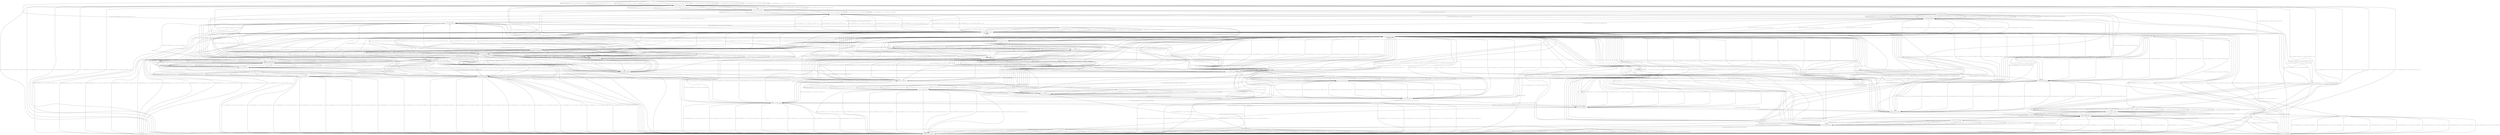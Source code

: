 # I D0 D1 D2 D3 A0 A1 A2 A3 MISS GAME_OVER _V0 _V1 _V2 _V3 _V4 _V5 _V6 _V7 _V8 _V9 _V10 _V11 _V12 _V13 _V14
# _V0 _V1 _V2 _V5 _V8 _V11 _V12 _V13 _V14
digraph "StCSP" {
0 [label="R"];
0 -> 7 [label="9, -1, -1, -1, 0, 0, 0, 0, 0, 1, 0, -1, -1, -1, 2, 2, 0, 1, 1, 2, 0, 0, 1, -1, -1, 0"];
7 [label="-1, -1, -1, 0, 2, 1, -1, -1, 0"];
7 -> 49 [label="9, -1, -1, 0, 1, 0, 0, 0, 0, 1, 0, -1, -1, -1, 0, 2, 1, 2, 1, 0, 1, 0, 2, -1, 0, 1"];
49 [label="-1, -1, -1, 1, 0, 2, -1, 0, 1"];
49 -> 24 [label="9, -1, 0, 1, 2, 0, 0, 0, 0, 1, 0, -1, -1, -1, 1, 2, 2, 0, 1, 1, 2, 0, 0, 0, 1, 2"];
49 -> 24 [label="8, -1, 0, 1, 2, 0, 0, 0, 0, 1, 0, -1, -1, -1, 1, 2, 2, 0, 1, 1, 2, 0, 0, 0, 1, 2"];
49 -> 24 [label="7, -1, 0, 1, 2, 0, 0, 0, 0, 1, 0, -1, -1, -1, 1, 2, 2, 0, 1, 1, 2, 0, 0, 0, 1, 2"];
49 -> 24 [label="6, -1, 0, 1, 2, 0, 0, 0, 0, 1, 0, -1, -1, -1, 1, 2, 2, 0, 1, 1, 2, 0, 0, 0, 1, 2"];
49 -> 24 [label="5, -1, 0, 1, 2, 0, 0, 0, 0, 1, 0, -1, -1, -1, 1, 2, 2, 0, 1, 1, 2, 0, 0, 0, 1, 2"];
49 -> 24 [label="4, -1, 0, 1, 2, 0, 0, 0, 0, 1, 0, -1, -1, -1, 1, 2, 2, 0, 1, 1, 2, 0, 0, 0, 1, 2"];
49 -> 24 [label="3, -1, 0, 1, 2, 0, 0, 0, 0, 1, 0, -1, -1, -1, 1, 2, 2, 0, 1, 1, 2, 0, 0, 0, 1, 2"];
49 -> 50 [label="2, -1, 0, 1, 2, 0, 0, 0, 1, 0, 0, -1, -1, -1, 1, 2, 2, 0, 1, 1, 2, 0, 0, -1, 0, 1"];
50 [label="-1, -1, -1, 2, 1, 0, -1, 0, 1"];
50 -> 34 [label="9, -1, 0, 1, 0, 0, 0, 0, 0, 1, 0, -1, -1, -1, 2, 2, 0, 1, 1, 2, 0, 0, 1, 0, 1, 0"];
50 -> 34 [label="8, -1, 0, 1, 0, 0, 0, 0, 0, 1, 0, -1, -1, -1, 2, 2, 0, 1, 1, 2, 0, 0, 1, 0, 1, 0"];
50 -> 34 [label="7, -1, 0, 1, 0, 0, 0, 0, 0, 1, 0, -1, -1, -1, 2, 2, 0, 1, 1, 2, 0, 0, 1, 0, 1, 0"];
50 -> 34 [label="6, -1, 0, 1, 0, 0, 0, 0, 0, 1, 0, -1, -1, -1, 2, 2, 0, 1, 1, 2, 0, 0, 1, 0, 1, 0"];
50 -> 34 [label="5, -1, 0, 1, 0, 0, 0, 0, 0, 1, 0, -1, -1, -1, 2, 2, 0, 1, 1, 2, 0, 0, 1, 0, 1, 0"];
50 -> 34 [label="4, -1, 0, 1, 0, 0, 0, 0, 0, 1, 0, -1, -1, -1, 2, 2, 0, 1, 1, 2, 0, 0, 1, 0, 1, 0"];
50 -> 34 [label="3, -1, 0, 1, 0, 0, 0, 0, 0, 1, 0, -1, -1, -1, 2, 2, 0, 1, 1, 2, 0, 0, 1, 0, 1, 0"];
50 -> 34 [label="2, -1, 0, 1, 0, 0, 0, 0, 0, 1, 0, -1, -1, -1, 2, 2, 0, 1, 1, 2, 0, 0, 1, 0, 1, 0"];
50 -> 48 [label="1, -1, 0, 1, 0, 0, 0, 1, 0, 0, 0, -1, -1, -1, 2, 2, 0, 1, 1, 2, 0, 0, 1, -1, 0, 0"];
50 -> 51 [label="0, -1, 0, 1, 0, 0, 1, 0, 0, 0, 0, -1, -1, -1, 2, 2, 0, 1, 1, 2, 0, 0, 1, -1, 1, 0"];
51 [label="-1, -1, -1, 0, 2, 1, -1, 1, 0"];
51 -> 26 [label="9, -1, 1, 0, 1, 0, 0, 0, 0, 1, 0, -1, -1, -1, 0, 2, 1, 2, 1, 0, 1, 0, 2, 1, 0, 1"];
51 -> 26 [label="8, -1, 1, 0, 1, 0, 0, 0, 0, 1, 0, -1, -1, -1, 0, 2, 1, 2, 1, 0, 1, 0, 2, 1, 0, 1"];
51 -> 26 [label="7, -1, 1, 0, 1, 0, 0, 0, 0, 1, 0, -1, -1, -1, 0, 2, 1, 2, 1, 0, 1, 0, 2, 1, 0, 1"];
51 -> 26 [label="6, -1, 1, 0, 1, 0, 0, 0, 0, 1, 0, -1, -1, -1, 0, 2, 1, 2, 1, 0, 1, 0, 2, 1, 0, 1"];
51 -> 26 [label="5, -1, 1, 0, 1, 0, 0, 0, 0, 1, 0, -1, -1, -1, 0, 2, 1, 2, 1, 0, 1, 0, 2, 1, 0, 1"];
51 -> 26 [label="4, -1, 1, 0, 1, 0, 0, 0, 0, 1, 0, -1, -1, -1, 0, 2, 1, 2, 1, 0, 1, 0, 2, 1, 0, 1"];
51 -> 26 [label="3, -1, 1, 0, 1, 0, 0, 0, 0, 1, 0, -1, -1, -1, 0, 2, 1, 2, 1, 0, 1, 0, 2, 1, 0, 1"];
51 -> 26 [label="2, -1, 1, 0, 1, 0, 0, 0, 0, 1, 0, -1, -1, -1, 0, 2, 1, 2, 1, 0, 1, 0, 2, 1, 0, 1"];
51 -> 49 [label="1, -1, 1, 0, 1, 0, 1, 0, 0, 0, 0, -1, -1, -1, 0, 2, 1, 2, 1, 0, 1, 0, 2, -1, 0, 1"];
51 -> 52 [label="0, -1, 1, 0, 1, 0, 0, 1, 0, 0, 0, -1, -1, -1, 0, 2, 1, 2, 1, 0, 1, 0, 2, -1, 1, 1"];
52 [label="-1, -1, -1, 1, 0, 2, -1, 1, 1"];
52 -> 27 [label="9, -1, 1, 1, 2, 0, 0, 0, 0, 1, 0, -1, -1, -1, 1, 2, 2, 0, 1, 1, 2, 0, 0, 1, 1, 2"];
52 -> 27 [label="8, -1, 1, 1, 2, 0, 0, 0, 0, 1, 0, -1, -1, -1, 1, 2, 2, 0, 1, 1, 2, 0, 0, 1, 1, 2"];
52 -> 27 [label="7, -1, 1, 1, 2, 0, 0, 0, 0, 1, 0, -1, -1, -1, 1, 2, 2, 0, 1, 1, 2, 0, 0, 1, 1, 2"];
52 -> 27 [label="6, -1, 1, 1, 2, 0, 0, 0, 0, 1, 0, -1, -1, -1, 1, 2, 2, 0, 1, 1, 2, 0, 0, 1, 1, 2"];
52 -> 27 [label="5, -1, 1, 1, 2, 0, 0, 0, 0, 1, 0, -1, -1, -1, 1, 2, 2, 0, 1, 1, 2, 0, 0, 1, 1, 2"];
52 -> 27 [label="4, -1, 1, 1, 2, 0, 0, 0, 0, 1, 0, -1, -1, -1, 1, 2, 2, 0, 1, 1, 2, 0, 0, 1, 1, 2"];
52 -> 27 [label="3, -1, 1, 1, 2, 0, 0, 0, 0, 1, 0, -1, -1, -1, 1, 2, 2, 0, 1, 1, 2, 0, 0, 1, 1, 2"];
52 -> 53 [label="2, -1, 1, 1, 2, 0, 0, 0, 1, 0, 0, -1, -1, -1, 1, 2, 2, 0, 1, 1, 2, 0, 0, -1, 1, 1"];
53 [label="-1, -1, -1, 2, 1, 0, -1, 1, 1"];
53 -> 32 [label="9, -1, 1, 1, 0, 0, 0, 0, 0, 1, 0, -1, -1, -1, 2, 2, 0, 1, 1, 2, 0, 0, 1, 1, 1, 0"];
53 -> 32 [label="8, -1, 1, 1, 0, 0, 0, 0, 0, 1, 0, -1, -1, -1, 2, 2, 0, 1, 1, 2, 0, 0, 1, 1, 1, 0"];
53 -> 32 [label="7, -1, 1, 1, 0, 0, 0, 0, 0, 1, 0, -1, -1, -1, 2, 2, 0, 1, 1, 2, 0, 0, 1, 1, 1, 0"];
53 -> 32 [label="6, -1, 1, 1, 0, 0, 0, 0, 0, 1, 0, -1, -1, -1, 2, 2, 0, 1, 1, 2, 0, 0, 1, 1, 1, 0"];
53 -> 32 [label="5, -1, 1, 1, 0, 0, 0, 0, 0, 1, 0, -1, -1, -1, 2, 2, 0, 1, 1, 2, 0, 0, 1, 1, 1, 0"];
53 -> 32 [label="4, -1, 1, 1, 0, 0, 0, 0, 0, 1, 0, -1, -1, -1, 2, 2, 0, 1, 1, 2, 0, 0, 1, 1, 1, 0"];
53 -> 32 [label="3, -1, 1, 1, 0, 0, 0, 0, 0, 1, 0, -1, -1, -1, 2, 2, 0, 1, 1, 2, 0, 0, 1, 1, 1, 0"];
53 -> 32 [label="2, -1, 1, 1, 0, 0, 0, 0, 0, 1, 0, -1, -1, -1, 2, 2, 0, 1, 1, 2, 0, 0, 1, 1, 1, 0"];
53 -> 51 [label="1, -1, 1, 1, 0, 0, 1, 0, 0, 0, 0, -1, -1, -1, 2, 2, 0, 1, 1, 2, 0, 0, 1, -1, 1, 0"];
53 -> 54 [label="0, -1, 1, 1, 0, 0, 0, 0, 1, 0, 0, -1, -1, -1, 2, 2, 0, 1, 1, 2, 0, 0, 1, -1, 1, 1"];
54 [label="-1, -1, -1, 0, 2, 1, -1, 1, 1"];
54 -> 29 [label="9, -1, 1, 1, 1, 0, 0, 0, 0, 1, 0, -1, -1, -1, 0, 2, 1, 2, 1, 0, 1, 0, 2, 1, 1, 1"];
54 -> 29 [label="8, -1, 1, 1, 1, 0, 0, 0, 0, 1, 0, -1, -1, -1, 0, 2, 1, 2, 1, 0, 1, 0, 2, 1, 1, 1"];
54 -> 29 [label="7, -1, 1, 1, 1, 0, 0, 0, 0, 1, 0, -1, -1, -1, 0, 2, 1, 2, 1, 0, 1, 0, 2, 1, 1, 1"];
54 -> 29 [label="6, -1, 1, 1, 1, 0, 0, 0, 0, 1, 0, -1, -1, -1, 0, 2, 1, 2, 1, 0, 1, 0, 2, 1, 1, 1"];
54 -> 29 [label="5, -1, 1, 1, 1, 0, 0, 0, 0, 1, 0, -1, -1, -1, 0, 2, 1, 2, 1, 0, 1, 0, 2, 1, 1, 1"];
54 -> 29 [label="4, -1, 1, 1, 1, 0, 0, 0, 0, 1, 0, -1, -1, -1, 0, 2, 1, 2, 1, 0, 1, 0, 2, 1, 1, 1"];
54 -> 29 [label="3, -1, 1, 1, 1, 0, 0, 0, 0, 1, 0, -1, -1, -1, 0, 2, 1, 2, 1, 0, 1, 0, 2, 1, 1, 1"];
54 -> 29 [label="2, -1, 1, 1, 1, 0, 0, 0, 0, 1, 0, -1, -1, -1, 0, 2, 1, 2, 1, 0, 1, 0, 2, 1, 1, 1"];
54 -> 52 [label="1, -1, 1, 1, 1, 0, 1, 0, 0, 0, 0, -1, -1, -1, 0, 2, 1, 2, 1, 0, 1, 0, 2, -1, 1, 1"];
54 -> 29 [label="0, -1, 1, 1, 1, 0, 0, 0, 0, 1, 0, -1, -1, -1, 0, 2, 1, 2, 1, 0, 1, 0, 2, 1, 1, 1"];
52 -> 3 [label="1, -1, 1, 1, 2, 0, 1, 0, 0, 0, 0, -1, -1, -1, 1, 2, 2, 0, 1, 1, 2, 0, 0, -1, 1, 2"];
52 -> 27 [label="0, -1, 1, 1, 2, 0, 0, 0, 0, 1, 0, -1, -1, -1, 1, 2, 2, 0, 1, 1, 2, 0, 0, 1, 1, 2"];
49 -> 47 [label="1, -1, 0, 1, 2, 0, 0, 1, 0, 0, 0, -1, -1, -1, 1, 2, 2, 0, 1, 1, 2, 0, 0, -1, 0, 2"];
49 -> 3 [label="0, -1, 0, 1, 2, 0, 1, 0, 0, 0, 0, -1, -1, -1, 1, 2, 2, 0, 1, 1, 2, 0, 0, -1, 1, 2"];
7 -> 49 [label="8, -1, -1, 0, 1, 0, 0, 0, 0, 1, 0, -1, -1, -1, 0, 2, 1, 2, 1, 0, 1, 0, 2, -1, 0, 1"];
7 -> 49 [label="7, -1, -1, 0, 1, 0, 0, 0, 0, 1, 0, -1, -1, -1, 0, 2, 1, 2, 1, 0, 1, 0, 2, -1, 0, 1"];
7 -> 49 [label="6, -1, -1, 0, 1, 0, 0, 0, 0, 1, 0, -1, -1, -1, 0, 2, 1, 2, 1, 0, 1, 0, 2, -1, 0, 1"];
7 -> 49 [label="5, -1, -1, 0, 1, 0, 0, 0, 0, 1, 0, -1, -1, -1, 0, 2, 1, 2, 1, 0, 1, 0, 2, -1, 0, 1"];
7 -> 49 [label="4, -1, -1, 0, 1, 0, 0, 0, 0, 1, 0, -1, -1, -1, 0, 2, 1, 2, 1, 0, 1, 0, 2, -1, 0, 1"];
7 -> 49 [label="3, -1, -1, 0, 1, 0, 0, 0, 0, 1, 0, -1, -1, -1, 0, 2, 1, 2, 1, 0, 1, 0, 2, -1, 0, 1"];
7 -> 49 [label="2, -1, -1, 0, 1, 0, 0, 0, 0, 1, 0, -1, -1, -1, 0, 2, 1, 2, 1, 0, 1, 0, 2, -1, 0, 1"];
7 -> 8 [label="1, -1, -1, 0, 1, 0, 0, 0, 1, 0, 0, -1, -1, -1, 0, 2, 1, 2, 1, 0, 1, 0, 2, -1, -1, 0"];
8 [label="-1, -1, -1, 1, 0, 2, -1, -1, 0"];
8 -> 47 [label="9, -1, -1, 0, 2, 0, 0, 0, 0, 1, 0, -1, -1, -1, 1, 2, 2, 0, 1, 1, 2, 0, 0, -1, 0, 2"];
47 [label="-1, -1, -1, 2, 1, 0, -1, 0, 2"];
47 -> 22 [label="9, -1, 0, 2, 0, 0, 0, 0, 0, 1, 0, -1, -1, -1, 2, 2, 0, 1, 1, 2, 0, 0, 1, 0, 2, 0"];
47 -> 22 [label="8, -1, 0, 2, 0, 0, 0, 0, 0, 1, 0, -1, -1, -1, 2, 2, 0, 1, 1, 2, 0, 0, 1, 0, 2, 0"];
47 -> 22 [label="7, -1, 0, 2, 0, 0, 0, 0, 0, 1, 0, -1, -1, -1, 2, 2, 0, 1, 1, 2, 0, 0, 1, 0, 2, 0"];
47 -> 22 [label="6, -1, 0, 2, 0, 0, 0, 0, 0, 1, 0, -1, -1, -1, 2, 2, 0, 1, 1, 2, 0, 0, 1, 0, 2, 0"];
47 -> 22 [label="5, -1, 0, 2, 0, 0, 0, 0, 0, 1, 0, -1, -1, -1, 2, 2, 0, 1, 1, 2, 0, 0, 1, 0, 2, 0"];
47 -> 22 [label="4, -1, 0, 2, 0, 0, 0, 0, 0, 1, 0, -1, -1, -1, 2, 2, 0, 1, 1, 2, 0, 0, 1, 0, 2, 0"];
47 -> 22 [label="3, -1, 0, 2, 0, 0, 0, 0, 0, 1, 0, -1, -1, -1, 2, 2, 0, 1, 1, 2, 0, 0, 1, 0, 2, 0"];
47 -> 48 [label="2, -1, 0, 2, 0, 0, 0, 1, 0, 0, 0, -1, -1, -1, 2, 2, 0, 1, 1, 2, 0, 0, 1, -1, 0, 0"];
48 [label="-1, -1, -1, 0, 2, 1, -1, 0, 0"];
48 -> 35 [label="9, -1, 0, 0, 1, 0, 0, 0, 0, 1, 0, -1, -1, -1, 0, 2, 1, 2, 1, 0, 1, 0, 2, 0, 0, 1"];
48 -> 35 [label="8, -1, 0, 0, 1, 0, 0, 0, 0, 1, 0, -1, -1, -1, 0, 2, 1, 2, 1, 0, 1, 0, 2, 0, 0, 1"];
48 -> 35 [label="7, -1, 0, 0, 1, 0, 0, 0, 0, 1, 0, -1, -1, -1, 0, 2, 1, 2, 1, 0, 1, 0, 2, 0, 0, 1"];
48 -> 35 [label="6, -1, 0, 0, 1, 0, 0, 0, 0, 1, 0, -1, -1, -1, 0, 2, 1, 2, 1, 0, 1, 0, 2, 0, 0, 1"];
48 -> 35 [label="5, -1, 0, 0, 1, 0, 0, 0, 0, 1, 0, -1, -1, -1, 0, 2, 1, 2, 1, 0, 1, 0, 2, 0, 0, 1"];
48 -> 35 [label="4, -1, 0, 0, 1, 0, 0, 0, 0, 1, 0, -1, -1, -1, 0, 2, 1, 2, 1, 0, 1, 0, 2, 0, 0, 1"];
48 -> 35 [label="3, -1, 0, 0, 1, 0, 0, 0, 0, 1, 0, -1, -1, -1, 0, 2, 1, 2, 1, 0, 1, 0, 2, 0, 0, 1"];
48 -> 35 [label="2, -1, 0, 0, 1, 0, 0, 0, 0, 1, 0, -1, -1, -1, 0, 2, 1, 2, 1, 0, 1, 0, 2, 0, 0, 1"];
48 -> 55 [label="1, -1, 0, 0, 1, 0, 0, 0, 1, 0, 0, -1, -1, -1, 0, 2, 1, 2, 1, 0, 1, 0, 2, -1, 0, 0"];
55 [label="-1, -1, -1, 1, 0, 2, -1, 0, 0"];
55 -> 36 [label="9, -1, 0, 0, 2, 0, 0, 0, 0, 1, 0, -1, -1, -1, 1, 2, 2, 0, 1, 1, 2, 0, 0, 0, 0, 2"];
55 -> 36 [label="8, -1, 0, 0, 2, 0, 0, 0, 0, 1, 0, -1, -1, -1, 1, 2, 2, 0, 1, 1, 2, 0, 0, 0, 0, 2"];
55 -> 36 [label="7, -1, 0, 0, 2, 0, 0, 0, 0, 1, 0, -1, -1, -1, 1, 2, 2, 0, 1, 1, 2, 0, 0, 0, 0, 2"];
55 -> 36 [label="6, -1, 0, 0, 2, 0, 0, 0, 0, 1, 0, -1, -1, -1, 1, 2, 2, 0, 1, 1, 2, 0, 0, 0, 0, 2"];
55 -> 36 [label="5, -1, 0, 0, 2, 0, 0, 0, 0, 1, 0, -1, -1, -1, 1, 2, 2, 0, 1, 1, 2, 0, 0, 0, 0, 2"];
55 -> 36 [label="4, -1, 0, 0, 2, 0, 0, 0, 0, 1, 0, -1, -1, -1, 1, 2, 2, 0, 1, 1, 2, 0, 0, 0, 0, 2"];
55 -> 36 [label="3, -1, 0, 0, 2, 0, 0, 0, 0, 1, 0, -1, -1, -1, 1, 2, 2, 0, 1, 1, 2, 0, 0, 0, 0, 2"];
55 -> 56 [label="2, -1, 0, 0, 2, 0, 0, 0, 1, 0, 0, -1, -1, -1, 1, 2, 2, 0, 1, 1, 2, 0, 0, -1, 0, 0"];
56 [label="-1, -1, -1, 2, 1, 0, -1, 0, 0"];
56 -> 37 [label="9, -1, 0, 0, 0, 0, 0, 0, 0, 1, 0, -1, -1, -1, 2, 2, 0, 1, 1, 2, 0, 0, 1, 0, 0, 0"];
56 -> 37 [label="8, -1, 0, 0, 0, 0, 0, 0, 0, 1, 0, -1, -1, -1, 2, 2, 0, 1, 1, 2, 0, 0, 1, 0, 0, 0"];
56 -> 37 [label="7, -1, 0, 0, 0, 0, 0, 0, 0, 1, 0, -1, -1, -1, 2, 2, 0, 1, 1, 2, 0, 0, 1, 0, 0, 0"];
56 -> 37 [label="6, -1, 0, 0, 0, 0, 0, 0, 0, 1, 0, -1, -1, -1, 2, 2, 0, 1, 1, 2, 0, 0, 1, 0, 0, 0"];
56 -> 37 [label="5, -1, 0, 0, 0, 0, 0, 0, 0, 1, 0, -1, -1, -1, 2, 2, 0, 1, 1, 2, 0, 0, 1, 0, 0, 0"];
56 -> 37 [label="4, -1, 0, 0, 0, 0, 0, 0, 0, 1, 0, -1, -1, -1, 2, 2, 0, 1, 1, 2, 0, 0, 1, 0, 0, 0"];
56 -> 37 [label="3, -1, 0, 0, 0, 0, 0, 0, 0, 1, 0, -1, -1, -1, 2, 2, 0, 1, 1, 2, 0, 0, 1, 0, 0, 0"];
56 -> 37 [label="2, -1, 0, 0, 0, 0, 0, 0, 0, 1, 0, -1, -1, -1, 2, 2, 0, 1, 1, 2, 0, 0, 1, 0, 0, 0"];
56 -> 37 [label="1, -1, 0, 0, 0, 0, 0, 0, 0, 1, 0, -1, -1, -1, 2, 2, 0, 1, 1, 2, 0, 0, 1, 0, 0, 0"];
56 -> 48 [label="0, -1, 0, 0, 0, 0, 1, 0, 0, 0, 0, -1, -1, -1, 2, 2, 0, 1, 1, 2, 0, 0, 1, -1, 0, 0"];
55 -> 36 [label="1, -1, 0, 0, 2, 0, 0, 0, 0, 1, 0, -1, -1, -1, 1, 2, 2, 0, 1, 1, 2, 0, 0, 0, 0, 2"];
55 -> 47 [label="0, -1, 0, 0, 2, 0, 1, 0, 0, 0, 0, -1, -1, -1, 1, 2, 2, 0, 1, 1, 2, 0, 0, -1, 0, 2"];
48 -> 49 [label="0, -1, 0, 0, 1, 0, 1, 0, 0, 0, 0, -1, -1, -1, 0, 2, 1, 2, 1, 0, 1, 0, 2, -1, 0, 1"];
47 -> 22 [label="1, -1, 0, 2, 0, 0, 0, 0, 0, 1, 0, -1, -1, -1, 2, 2, 0, 1, 1, 2, 0, 0, 1, 0, 2, 0"];
47 -> 45 [label="0, -1, 0, 2, 0, 0, 1, 0, 0, 0, 0, -1, -1, -1, 2, 2, 0, 1, 1, 2, 0, 0, 1, -1, 2, 0"];
8 -> 47 [label="8, -1, -1, 0, 2, 0, 0, 0, 0, 1, 0, -1, -1, -1, 1, 2, 2, 0, 1, 1, 2, 0, 0, -1, 0, 2"];
8 -> 47 [label="7, -1, -1, 0, 2, 0, 0, 0, 0, 1, 0, -1, -1, -1, 1, 2, 2, 0, 1, 1, 2, 0, 0, -1, 0, 2"];
8 -> 47 [label="6, -1, -1, 0, 2, 0, 0, 0, 0, 1, 0, -1, -1, -1, 1, 2, 2, 0, 1, 1, 2, 0, 0, -1, 0, 2"];
8 -> 47 [label="5, -1, -1, 0, 2, 0, 0, 0, 0, 1, 0, -1, -1, -1, 1, 2, 2, 0, 1, 1, 2, 0, 0, -1, 0, 2"];
8 -> 47 [label="4, -1, -1, 0, 2, 0, 0, 0, 0, 1, 0, -1, -1, -1, 1, 2, 2, 0, 1, 1, 2, 0, 0, -1, 0, 2"];
8 -> 47 [label="3, -1, -1, 0, 2, 0, 0, 0, 0, 1, 0, -1, -1, -1, 1, 2, 2, 0, 1, 1, 2, 0, 0, -1, 0, 2"];
8 -> 58 [label="2, -1, -1, 0, 2, 0, 0, 0, 1, 0, 0, -1, -1, -1, 1, 2, 2, 0, 1, 1, 2, 0, 0, -1, -1, 0"];
58 [label="-1, -1, -1, 2, 1, 0, -1, -1, 0"];
58 -> 48 [label="9, -1, -1, 0, 0, 0, 0, 0, 0, 1, 0, -1, -1, -1, 2, 2, 0, 1, 1, 2, 0, 0, 1, -1, 0, 0"];
58 -> 48 [label="8, -1, -1, 0, 0, 0, 0, 0, 0, 1, 0, -1, -1, -1, 2, 2, 0, 1, 1, 2, 0, 0, 1, -1, 0, 0"];
58 -> 48 [label="7, -1, -1, 0, 0, 0, 0, 0, 0, 1, 0, -1, -1, -1, 2, 2, 0, 1, 1, 2, 0, 0, 1, -1, 0, 0"];
58 -> 48 [label="6, -1, -1, 0, 0, 0, 0, 0, 0, 1, 0, -1, -1, -1, 2, 2, 0, 1, 1, 2, 0, 0, 1, -1, 0, 0"];
58 -> 48 [label="5, -1, -1, 0, 0, 0, 0, 0, 0, 1, 0, -1, -1, -1, 2, 2, 0, 1, 1, 2, 0, 0, 1, -1, 0, 0"];
58 -> 48 [label="4, -1, -1, 0, 0, 0, 0, 0, 0, 1, 0, -1, -1, -1, 2, 2, 0, 1, 1, 2, 0, 0, 1, -1, 0, 0"];
58 -> 48 [label="3, -1, -1, 0, 0, 0, 0, 0, 0, 1, 0, -1, -1, -1, 2, 2, 0, 1, 1, 2, 0, 0, 1, -1, 0, 0"];
58 -> 48 [label="2, -1, -1, 0, 0, 0, 0, 0, 0, 1, 0, -1, -1, -1, 2, 2, 0, 1, 1, 2, 0, 0, 1, -1, 0, 0"];
58 -> 48 [label="1, -1, -1, 0, 0, 0, 0, 0, 0, 1, 0, -1, -1, -1, 2, 2, 0, 1, 1, 2, 0, 0, 1, -1, 0, 0"];
58 -> 7 [label="0, -1, -1, 0, 0, 0, 0, 1, 0, 0, 0, -1, -1, -1, 2, 2, 0, 1, 1, 2, 0, 0, 1, -1, -1, 0"];
8 -> 47 [label="1, -1, -1, 0, 2, 0, 0, 0, 0, 1, 0, -1, -1, -1, 1, 2, 2, 0, 1, 1, 2, 0, 0, -1, 0, 2"];
8 -> 9 [label="0, -1, -1, 0, 2, 0, 0, 1, 0, 0, 0, -1, -1, -1, 1, 2, 2, 0, 1, 1, 2, 0, 0, -1, -1, 2"];
9 [label="-1, -1, -1, 2, 1, 0, -1, -1, 2"];
9 -> 45 [label="9, -1, -1, 2, 0, 0, 0, 0, 0, 1, 0, -1, -1, -1, 2, 2, 0, 1, 1, 2, 0, 0, 1, -1, 2, 0"];
45 [label="-1, -1, -1, 0, 2, 1, -1, 2, 0"];
45 -> 23 [label="9, -1, 2, 0, 1, 0, 0, 0, 0, 1, 0, -1, -1, -1, 0, 2, 1, 2, 1, 0, 1, 0, 2, 2, 0, 1"];
45 -> 23 [label="8, -1, 2, 0, 1, 0, 0, 0, 0, 1, 0, -1, -1, -1, 0, 2, 1, 2, 1, 0, 1, 0, 2, 2, 0, 1"];
45 -> 23 [label="7, -1, 2, 0, 1, 0, 0, 0, 0, 1, 0, -1, -1, -1, 0, 2, 1, 2, 1, 0, 1, 0, 2, 2, 0, 1"];
45 -> 23 [label="6, -1, 2, 0, 1, 0, 0, 0, 0, 1, 0, -1, -1, -1, 0, 2, 1, 2, 1, 0, 1, 0, 2, 2, 0, 1"];
45 -> 23 [label="5, -1, 2, 0, 1, 0, 0, 0, 0, 1, 0, -1, -1, -1, 0, 2, 1, 2, 1, 0, 1, 0, 2, 2, 0, 1"];
45 -> 23 [label="4, -1, 2, 0, 1, 0, 0, 0, 0, 1, 0, -1, -1, -1, 0, 2, 1, 2, 1, 0, 1, 0, 2, 2, 0, 1"];
45 -> 23 [label="3, -1, 2, 0, 1, 0, 0, 0, 0, 1, 0, -1, -1, -1, 0, 2, 1, 2, 1, 0, 1, 0, 2, 2, 0, 1"];
45 -> 49 [label="2, -1, 2, 0, 1, 0, 1, 0, 0, 0, 0, -1, -1, -1, 0, 2, 1, 2, 1, 0, 1, 0, 2, -1, 0, 1"];
45 -> 46 [label="1, -1, 2, 0, 1, 0, 0, 0, 1, 0, 0, -1, -1, -1, 0, 2, 1, 2, 1, 0, 1, 0, 2, -1, 2, 0"];
46 [label="-1, -1, -1, 1, 0, 2, -1, 2, 0"];
46 -> 21 [label="9, -1, 2, 0, 2, 0, 0, 0, 0, 1, 0, -1, -1, -1, 1, 2, 2, 0, 1, 1, 2, 0, 0, 2, 0, 2"];
46 -> 21 [label="8, -1, 2, 0, 2, 0, 0, 0, 0, 1, 0, -1, -1, -1, 1, 2, 2, 0, 1, 1, 2, 0, 0, 2, 0, 2"];
46 -> 21 [label="7, -1, 2, 0, 2, 0, 0, 0, 0, 1, 0, -1, -1, -1, 1, 2, 2, 0, 1, 1, 2, 0, 0, 2, 0, 2"];
46 -> 21 [label="6, -1, 2, 0, 2, 0, 0, 0, 0, 1, 0, -1, -1, -1, 1, 2, 2, 0, 1, 1, 2, 0, 0, 2, 0, 2"];
46 -> 21 [label="5, -1, 2, 0, 2, 0, 0, 0, 0, 1, 0, -1, -1, -1, 1, 2, 2, 0, 1, 1, 2, 0, 0, 2, 0, 2"];
46 -> 21 [label="4, -1, 2, 0, 2, 0, 0, 0, 0, 1, 0, -1, -1, -1, 1, 2, 2, 0, 1, 1, 2, 0, 0, 2, 0, 2"];
46 -> 21 [label="3, -1, 2, 0, 2, 0, 0, 0, 0, 1, 0, -1, -1, -1, 1, 2, 2, 0, 1, 1, 2, 0, 0, 2, 0, 2"];
46 -> 47 [label="2, -1, 2, 0, 2, 0, 1, 0, 0, 0, 0, -1, -1, -1, 1, 2, 2, 0, 1, 1, 2, 0, 0, -1, 0, 2"];
46 -> 21 [label="1, -1, 2, 0, 2, 0, 0, 0, 0, 1, 0, -1, -1, -1, 1, 2, 2, 0, 1, 1, 2, 0, 0, 2, 0, 2"];
46 -> 42 [label="0, -1, 2, 0, 2, 0, 0, 1, 0, 0, 0, -1, -1, -1, 1, 2, 2, 0, 1, 1, 2, 0, 0, -1, 2, 2"];
45 -> 11 [label="0, -1, 2, 0, 1, 0, 0, 1, 0, 0, 0, -1, -1, -1, 0, 2, 1, 2, 1, 0, 1, 0, 2, -1, 2, 1"];
9 -> 45 [label="8, -1, -1, 2, 0, 0, 0, 0, 0, 1, 0, -1, -1, -1, 2, 2, 0, 1, 1, 2, 0, 0, 1, -1, 2, 0"];
9 -> 45 [label="7, -1, -1, 2, 0, 0, 0, 0, 0, 1, 0, -1, -1, -1, 2, 2, 0, 1, 1, 2, 0, 0, 1, -1, 2, 0"];
9 -> 45 [label="6, -1, -1, 2, 0, 0, 0, 0, 0, 1, 0, -1, -1, -1, 2, 2, 0, 1, 1, 2, 0, 0, 1, -1, 2, 0"];
9 -> 45 [label="5, -1, -1, 2, 0, 0, 0, 0, 0, 1, 0, -1, -1, -1, 2, 2, 0, 1, 1, 2, 0, 0, 1, -1, 2, 0"];
9 -> 45 [label="4, -1, -1, 2, 0, 0, 0, 0, 0, 1, 0, -1, -1, -1, 2, 2, 0, 1, 1, 2, 0, 0, 1, -1, 2, 0"];
9 -> 45 [label="3, -1, -1, 2, 0, 0, 0, 0, 0, 1, 0, -1, -1, -1, 2, 2, 0, 1, 1, 2, 0, 0, 1, -1, 2, 0"];
9 -> 7 [label="2, -1, -1, 2, 0, 0, 0, 1, 0, 0, 0, -1, -1, -1, 2, 2, 0, 1, 1, 2, 0, 0, 1, -1, -1, 0"];
9 -> 45 [label="1, -1, -1, 2, 0, 0, 0, 0, 0, 1, 0, -1, -1, -1, 2, 2, 0, 1, 1, 2, 0, 0, 1, -1, 2, 0"];
9 -> 10 [label="0, -1, -1, 2, 0, 0, 0, 0, 1, 0, 0, -1, -1, -1, 2, 2, 0, 1, 1, 2, 0, 0, 1, -1, -1, 2"];
10 [label="-1, -1, -1, 0, 2, 1, -1, -1, 2"];
10 -> 11 [label="9, -1, -1, 2, 1, 0, 0, 0, 0, 1, 0, -1, -1, -1, 0, 2, 1, 2, 1, 0, 1, 0, 2, -1, 2, 1"];
11 [label="-1, -1, -1, 1, 0, 2, -1, 2, 1"];
11 -> 12 [label="9, -1, 2, 1, 2, 0, 0, 0, 0, 1, 0, -1, -1, -1, 1, 2, 2, 0, 1, 1, 2, 0, 0, 2, 1, 2"];
12 [label="-1, -1, -1, 2, 1, 0, 2, 1, 2"];
12 -> 1 [label="9, 2, 1, 2, 0, 0, 0, 0, 0, 1, 1, -1, -1, -1, 2, 2, 0, 1, 1, 2, 0, 0, 1, -1, -1, -1"];
12 -> 1 [label="8, 2, 1, 2, 0, 0, 0, 0, 0, 1, 1, -1, -1, -1, 2, 2, 0, 1, 1, 2, 0, 0, 1, -1, -1, -1"];
12 -> 1 [label="7, 2, 1, 2, 0, 0, 0, 0, 0, 1, 1, -1, -1, -1, 2, 2, 0, 1, 1, 2, 0, 0, 1, -1, -1, -1"];
12 -> 1 [label="6, 2, 1, 2, 0, 0, 0, 0, 0, 1, 1, -1, -1, -1, 2, 2, 0, 1, 1, 2, 0, 0, 1, -1, -1, -1"];
12 -> 1 [label="5, 2, 1, 2, 0, 0, 0, 0, 0, 1, 1, -1, -1, -1, 2, 2, 0, 1, 1, 2, 0, 0, 1, -1, -1, -1"];
12 -> 1 [label="4, 2, 1, 2, 0, 0, 0, 0, 0, 1, 1, -1, -1, -1, 2, 2, 0, 1, 1, 2, 0, 0, 1, -1, -1, -1"];
12 -> 1 [label="3, 2, 1, 2, 0, 0, 0, 0, 0, 1, 1, -1, -1, -1, 2, 2, 0, 1, 1, 2, 0, 0, 1, -1, -1, -1"];
12 -> 25 [label="2, 2, 1, 2, 0, 1, 0, 0, 0, 0, 0, -1, -1, -1, 2, 2, 0, 1, 1, 2, 0, 0, 1, 1, 2, 0"];
25 [label="-1, -1, -1, 0, 2, 1, 1, 2, 0"];
25 -> 14 [label="9, 1, 2, 0, 1, 0, 0, 0, 0, 1, 1, -1, -1, -1, 0, 2, 1, 2, 1, 0, 1, 0, 2, -1, -1, -1"];
25 -> 14 [label="8, 1, 2, 0, 1, 0, 0, 0, 0, 1, 1, -1, -1, -1, 0, 2, 1, 2, 1, 0, 1, 0, 2, -1, -1, -1"];
25 -> 14 [label="7, 1, 2, 0, 1, 0, 0, 0, 0, 1, 1, -1, -1, -1, 0, 2, 1, 2, 1, 0, 1, 0, 2, -1, -1, -1"];
25 -> 14 [label="6, 1, 2, 0, 1, 0, 0, 0, 0, 1, 1, -1, -1, -1, 0, 2, 1, 2, 1, 0, 1, 0, 2, -1, -1, -1"];
25 -> 14 [label="5, 1, 2, 0, 1, 0, 0, 0, 0, 1, 1, -1, -1, -1, 0, 2, 1, 2, 1, 0, 1, 0, 2, -1, -1, -1"];
25 -> 14 [label="4, 1, 2, 0, 1, 0, 0, 0, 0, 1, 1, -1, -1, -1, 0, 2, 1, 2, 1, 0, 1, 0, 2, -1, -1, -1"];
25 -> 14 [label="3, 1, 2, 0, 1, 0, 0, 0, 0, 1, 1, -1, -1, -1, 0, 2, 1, 2, 1, 0, 1, 0, 2, -1, -1, -1"];
25 -> 26 [label="2, 1, 2, 0, 1, 0, 1, 0, 0, 0, 0, -1, -1, -1, 0, 2, 1, 2, 1, 0, 1, 0, 2, 1, 0, 1"];
26 [label="-1, -1, -1, 1, 0, 2, 1, 0, 1"];
26 -> 6 [label="9, 1, 0, 1, 2, 0, 0, 0, 0, 1, 1, -1, -1, -1, 1, 2, 2, 0, 1, 1, 2, 0, 0, -1, -1, -1"];
26 -> 6 [label="8, 1, 0, 1, 2, 0, 0, 0, 0, 1, 1, -1, -1, -1, 1, 2, 2, 0, 1, 1, 2, 0, 0, -1, -1, -1"];
26 -> 6 [label="7, 1, 0, 1, 2, 0, 0, 0, 0, 1, 1, -1, -1, -1, 1, 2, 2, 0, 1, 1, 2, 0, 0, -1, -1, -1"];
26 -> 6 [label="6, 1, 0, 1, 2, 0, 0, 0, 0, 1, 1, -1, -1, -1, 1, 2, 2, 0, 1, 1, 2, 0, 0, -1, -1, -1"];
26 -> 6 [label="5, 1, 0, 1, 2, 0, 0, 0, 0, 1, 1, -1, -1, -1, 1, 2, 2, 0, 1, 1, 2, 0, 0, -1, -1, -1"];
26 -> 6 [label="4, 1, 0, 1, 2, 0, 0, 0, 0, 1, 1, -1, -1, -1, 1, 2, 2, 0, 1, 1, 2, 0, 0, -1, -1, -1"];
26 -> 6 [label="3, 1, 0, 1, 2, 0, 0, 0, 0, 1, 1, -1, -1, -1, 1, 2, 2, 0, 1, 1, 2, 0, 0, -1, -1, -1"];
26 -> 33 [label="2, 1, 0, 1, 2, 0, 0, 0, 1, 0, 0, -1, -1, -1, 1, 2, 2, 0, 1, 1, 2, 0, 0, 1, 0, 1"];
33 [label="-1, -1, -1, 2, 1, 0, 1, 0, 1"];
33 -> 1 [label="9, 1, 0, 1, 0, 0, 0, 0, 0, 1, 1, -1, -1, -1, 2, 2, 0, 1, 1, 2, 0, 0, 1, -1, -1, -1"];
33 -> 1 [label="8, 1, 0, 1, 0, 0, 0, 0, 0, 1, 1, -1, -1, -1, 2, 2, 0, 1, 1, 2, 0, 0, 1, -1, -1, -1"];
33 -> 1 [label="7, 1, 0, 1, 0, 0, 0, 0, 0, 1, 1, -1, -1, -1, 2, 2, 0, 1, 1, 2, 0, 0, 1, -1, -1, -1"];
33 -> 1 [label="6, 1, 0, 1, 0, 0, 0, 0, 0, 1, 1, -1, -1, -1, 2, 2, 0, 1, 1, 2, 0, 0, 1, -1, -1, -1"];
33 -> 1 [label="5, 1, 0, 1, 0, 0, 0, 0, 0, 1, 1, -1, -1, -1, 2, 2, 0, 1, 1, 2, 0, 0, 1, -1, -1, -1"];
33 -> 1 [label="4, 1, 0, 1, 0, 0, 0, 0, 0, 1, 1, -1, -1, -1, 2, 2, 0, 1, 1, 2, 0, 0, 1, -1, -1, -1"];
33 -> 1 [label="3, 1, 0, 1, 0, 0, 0, 0, 0, 1, 1, -1, -1, -1, 2, 2, 0, 1, 1, 2, 0, 0, 1, -1, -1, -1"];
33 -> 1 [label="2, 1, 0, 1, 0, 0, 0, 0, 0, 1, 1, -1, -1, -1, 2, 2, 0, 1, 1, 2, 0, 0, 1, -1, -1, -1"];
33 -> 34 [label="1, 1, 0, 1, 0, 1, 0, 0, 0, 0, 0, -1, -1, -1, 2, 2, 0, 1, 1, 2, 0, 0, 1, 0, 1, 0"];
34 [label="-1, -1, -1, 0, 2, 1, 0, 1, 0"];
34 -> 14 [label="9, 0, 1, 0, 1, 0, 0, 0, 0, 1, 1, -1, -1, -1, 0, 2, 1, 2, 1, 0, 1, 0, 2, -1, -1, -1"];
34 -> 14 [label="8, 0, 1, 0, 1, 0, 0, 0, 0, 1, 1, -1, -1, -1, 0, 2, 1, 2, 1, 0, 1, 0, 2, -1, -1, -1"];
34 -> 14 [label="7, 0, 1, 0, 1, 0, 0, 0, 0, 1, 1, -1, -1, -1, 0, 2, 1, 2, 1, 0, 1, 0, 2, -1, -1, -1"];
34 -> 14 [label="6, 0, 1, 0, 1, 0, 0, 0, 0, 1, 1, -1, -1, -1, 0, 2, 1, 2, 1, 0, 1, 0, 2, -1, -1, -1"];
34 -> 14 [label="5, 0, 1, 0, 1, 0, 0, 0, 0, 1, 1, -1, -1, -1, 0, 2, 1, 2, 1, 0, 1, 0, 2, -1, -1, -1"];
34 -> 14 [label="4, 0, 1, 0, 1, 0, 0, 0, 0, 1, 1, -1, -1, -1, 0, 2, 1, 2, 1, 0, 1, 0, 2, -1, -1, -1"];
34 -> 14 [label="3, 0, 1, 0, 1, 0, 0, 0, 0, 1, 1, -1, -1, -1, 0, 2, 1, 2, 1, 0, 1, 0, 2, -1, -1, -1"];
34 -> 14 [label="2, 0, 1, 0, 1, 0, 0, 0, 0, 1, 1, -1, -1, -1, 0, 2, 1, 2, 1, 0, 1, 0, 2, -1, -1, -1"];
34 -> 35 [label="1, 0, 1, 0, 1, 0, 1, 0, 0, 0, 0, -1, -1, -1, 0, 2, 1, 2, 1, 0, 1, 0, 2, 0, 0, 1"];
35 [label="-1, -1, -1, 1, 0, 2, 0, 0, 1"];
35 -> 6 [label="9, 0, 0, 1, 2, 0, 0, 0, 0, 1, 1, -1, -1, -1, 1, 2, 2, 0, 1, 1, 2, 0, 0, -1, -1, -1"];
35 -> 6 [label="8, 0, 0, 1, 2, 0, 0, 0, 0, 1, 1, -1, -1, -1, 1, 2, 2, 0, 1, 1, 2, 0, 0, -1, -1, -1"];
35 -> 6 [label="7, 0, 0, 1, 2, 0, 0, 0, 0, 1, 1, -1, -1, -1, 1, 2, 2, 0, 1, 1, 2, 0, 0, -1, -1, -1"];
35 -> 6 [label="6, 0, 0, 1, 2, 0, 0, 0, 0, 1, 1, -1, -1, -1, 1, 2, 2, 0, 1, 1, 2, 0, 0, -1, -1, -1"];
35 -> 6 [label="5, 0, 0, 1, 2, 0, 0, 0, 0, 1, 1, -1, -1, -1, 1, 2, 2, 0, 1, 1, 2, 0, 0, -1, -1, -1"];
35 -> 6 [label="4, 0, 0, 1, 2, 0, 0, 0, 0, 1, 1, -1, -1, -1, 1, 2, 2, 0, 1, 1, 2, 0, 0, -1, -1, -1"];
35 -> 6 [label="3, 0, 0, 1, 2, 0, 0, 0, 0, 1, 1, -1, -1, -1, 1, 2, 2, 0, 1, 1, 2, 0, 0, -1, -1, -1"];
35 -> 40 [label="2, 0, 0, 1, 2, 0, 0, 0, 1, 0, 0, -1, -1, -1, 1, 2, 2, 0, 1, 1, 2, 0, 0, 0, 0, 1"];
40 [label="-1, -1, -1, 2, 1, 0, 0, 0, 1"];
40 -> 1 [label="9, 0, 0, 1, 0, 0, 0, 0, 0, 1, 1, -1, -1, -1, 2, 2, 0, 1, 1, 2, 0, 0, 1, -1, -1, -1"];
40 -> 1 [label="8, 0, 0, 1, 0, 0, 0, 0, 0, 1, 1, -1, -1, -1, 2, 2, 0, 1, 1, 2, 0, 0, 1, -1, -1, -1"];
40 -> 1 [label="7, 0, 0, 1, 0, 0, 0, 0, 0, 1, 1, -1, -1, -1, 2, 2, 0, 1, 1, 2, 0, 0, 1, -1, -1, -1"];
40 -> 1 [label="6, 0, 0, 1, 0, 0, 0, 0, 0, 1, 1, -1, -1, -1, 2, 2, 0, 1, 1, 2, 0, 0, 1, -1, -1, -1"];
40 -> 1 [label="5, 0, 0, 1, 0, 0, 0, 0, 0, 1, 1, -1, -1, -1, 2, 2, 0, 1, 1, 2, 0, 0, 1, -1, -1, -1"];
40 -> 1 [label="4, 0, 0, 1, 0, 0, 0, 0, 0, 1, 1, -1, -1, -1, 2, 2, 0, 1, 1, 2, 0, 0, 1, -1, -1, -1"];
40 -> 1 [label="3, 0, 0, 1, 0, 0, 0, 0, 0, 1, 1, -1, -1, -1, 2, 2, 0, 1, 1, 2, 0, 0, 1, -1, -1, -1"];
40 -> 1 [label="2, 0, 0, 1, 0, 0, 0, 0, 0, 1, 1, -1, -1, -1, 2, 2, 0, 1, 1, 2, 0, 0, 1, -1, -1, -1"];
40 -> 37 [label="1, 0, 0, 1, 0, 0, 0, 1, 0, 0, 0, -1, -1, -1, 2, 2, 0, 1, 1, 2, 0, 0, 1, 0, 0, 0"];
40 -> 34 [label="0, 0, 0, 1, 0, 1, 0, 0, 0, 0, 0, -1, -1, -1, 2, 2, 0, 1, 1, 2, 0, 0, 1, 0, 1, 0"];
35 -> 36 [label="1, 0, 0, 1, 2, 0, 0, 1, 0, 0, 0, -1, -1, -1, 1, 2, 2, 0, 1, 1, 2, 0, 0, 0, 0, 2"];
36 [label="-1, -1, -1, 2, 1, 0, 0, 0, 2"];
36 -> 1 [label="9, 0, 0, 2, 0, 0, 0, 0, 0, 1, 1, -1, -1, -1, 2, 2, 0, 1, 1, 2, 0, 0, 1, -1, -1, -1"];
36 -> 1 [label="8, 0, 0, 2, 0, 0, 0, 0, 0, 1, 1, -1, -1, -1, 2, 2, 0, 1, 1, 2, 0, 0, 1, -1, -1, -1"];
36 -> 1 [label="7, 0, 0, 2, 0, 0, 0, 0, 0, 1, 1, -1, -1, -1, 2, 2, 0, 1, 1, 2, 0, 0, 1, -1, -1, -1"];
36 -> 1 [label="6, 0, 0, 2, 0, 0, 0, 0, 0, 1, 1, -1, -1, -1, 2, 2, 0, 1, 1, 2, 0, 0, 1, -1, -1, -1"];
36 -> 1 [label="5, 0, 0, 2, 0, 0, 0, 0, 0, 1, 1, -1, -1, -1, 2, 2, 0, 1, 1, 2, 0, 0, 1, -1, -1, -1"];
36 -> 1 [label="4, 0, 0, 2, 0, 0, 0, 0, 0, 1, 1, -1, -1, -1, 2, 2, 0, 1, 1, 2, 0, 0, 1, -1, -1, -1"];
36 -> 1 [label="3, 0, 0, 2, 0, 0, 0, 0, 0, 1, 1, -1, -1, -1, 2, 2, 0, 1, 1, 2, 0, 0, 1, -1, -1, -1"];
36 -> 37 [label="2, 0, 0, 2, 0, 0, 0, 1, 0, 0, 0, -1, -1, -1, 2, 2, 0, 1, 1, 2, 0, 0, 1, 0, 0, 0"];
37 [label="-1, -1, -1, 0, 2, 1, 0, 0, 0"];
37 -> 14 [label="9, 0, 0, 0, 1, 0, 0, 0, 0, 1, 1, -1, -1, -1, 0, 2, 1, 2, 1, 0, 1, 0, 2, -1, -1, -1"];
37 -> 14 [label="8, 0, 0, 0, 1, 0, 0, 0, 0, 1, 1, -1, -1, -1, 0, 2, 1, 2, 1, 0, 1, 0, 2, -1, -1, -1"];
37 -> 14 [label="7, 0, 0, 0, 1, 0, 0, 0, 0, 1, 1, -1, -1, -1, 0, 2, 1, 2, 1, 0, 1, 0, 2, -1, -1, -1"];
37 -> 14 [label="6, 0, 0, 0, 1, 0, 0, 0, 0, 1, 1, -1, -1, -1, 0, 2, 1, 2, 1, 0, 1, 0, 2, -1, -1, -1"];
37 -> 14 [label="5, 0, 0, 0, 1, 0, 0, 0, 0, 1, 1, -1, -1, -1, 0, 2, 1, 2, 1, 0, 1, 0, 2, -1, -1, -1"];
37 -> 14 [label="4, 0, 0, 0, 1, 0, 0, 0, 0, 1, 1, -1, -1, -1, 0, 2, 1, 2, 1, 0, 1, 0, 2, -1, -1, -1"];
37 -> 14 [label="3, 0, 0, 0, 1, 0, 0, 0, 0, 1, 1, -1, -1, -1, 0, 2, 1, 2, 1, 0, 1, 0, 2, -1, -1, -1"];
37 -> 14 [label="2, 0, 0, 0, 1, 0, 0, 0, 0, 1, 1, -1, -1, -1, 0, 2, 1, 2, 1, 0, 1, 0, 2, -1, -1, -1"];
37 -> 38 [label="1, 0, 0, 0, 1, 0, 0, 0, 1, 0, 0, -1, -1, -1, 0, 2, 1, 2, 1, 0, 1, 0, 2, 0, 0, 0"];
38 [label="-1, -1, -1, 1, 0, 2, 0, 0, 0"];
38 -> 6 [label="9, 0, 0, 0, 2, 0, 0, 0, 0, 1, 1, -1, -1, -1, 1, 2, 2, 0, 1, 1, 2, 0, 0, -1, -1, -1"];
38 -> 6 [label="8, 0, 0, 0, 2, 0, 0, 0, 0, 1, 1, -1, -1, -1, 1, 2, 2, 0, 1, 1, 2, 0, 0, -1, -1, -1"];
38 -> 6 [label="7, 0, 0, 0, 2, 0, 0, 0, 0, 1, 1, -1, -1, -1, 1, 2, 2, 0, 1, 1, 2, 0, 0, -1, -1, -1"];
38 -> 6 [label="6, 0, 0, 0, 2, 0, 0, 0, 0, 1, 1, -1, -1, -1, 1, 2, 2, 0, 1, 1, 2, 0, 0, -1, -1, -1"];
38 -> 6 [label="5, 0, 0, 0, 2, 0, 0, 0, 0, 1, 1, -1, -1, -1, 1, 2, 2, 0, 1, 1, 2, 0, 0, -1, -1, -1"];
38 -> 6 [label="4, 0, 0, 0, 2, 0, 0, 0, 0, 1, 1, -1, -1, -1, 1, 2, 2, 0, 1, 1, 2, 0, 0, -1, -1, -1"];
38 -> 6 [label="3, 0, 0, 0, 2, 0, 0, 0, 0, 1, 1, -1, -1, -1, 1, 2, 2, 0, 1, 1, 2, 0, 0, -1, -1, -1"];
38 -> 39 [label="2, 0, 0, 0, 2, 0, 0, 0, 1, 0, 0, -1, -1, -1, 1, 2, 2, 0, 1, 1, 2, 0, 0, 0, 0, 0"];
39 [label="-1, -1, -1, 2, 1, 0, 0, 0, 0"];
39 -> 1 [label="9, 0, 0, 0, 0, 0, 0, 0, 0, 1, 1, -1, -1, -1, 2, 2, 0, 1, 1, 2, 0, 0, 1, -1, -1, -1"];
39 -> 1 [label="8, 0, 0, 0, 0, 0, 0, 0, 0, 1, 1, -1, -1, -1, 2, 2, 0, 1, 1, 2, 0, 0, 1, -1, -1, -1"];
39 -> 1 [label="7, 0, 0, 0, 0, 0, 0, 0, 0, 1, 1, -1, -1, -1, 2, 2, 0, 1, 1, 2, 0, 0, 1, -1, -1, -1"];
39 -> 1 [label="6, 0, 0, 0, 0, 0, 0, 0, 0, 1, 1, -1, -1, -1, 2, 2, 0, 1, 1, 2, 0, 0, 1, -1, -1, -1"];
39 -> 1 [label="5, 0, 0, 0, 0, 0, 0, 0, 0, 1, 1, -1, -1, -1, 2, 2, 0, 1, 1, 2, 0, 0, 1, -1, -1, -1"];
39 -> 1 [label="4, 0, 0, 0, 0, 0, 0, 0, 0, 1, 1, -1, -1, -1, 2, 2, 0, 1, 1, 2, 0, 0, 1, -1, -1, -1"];
39 -> 1 [label="3, 0, 0, 0, 0, 0, 0, 0, 0, 1, 1, -1, -1, -1, 2, 2, 0, 1, 1, 2, 0, 0, 1, -1, -1, -1"];
39 -> 1 [label="2, 0, 0, 0, 0, 0, 0, 0, 0, 1, 1, -1, -1, -1, 2, 2, 0, 1, 1, 2, 0, 0, 1, -1, -1, -1"];
39 -> 1 [label="1, 0, 0, 0, 0, 0, 0, 0, 0, 1, 1, -1, -1, -1, 2, 2, 0, 1, 1, 2, 0, 0, 1, -1, -1, -1"];
39 -> 37 [label="0, 0, 0, 0, 0, 1, 0, 0, 0, 0, 0, -1, -1, -1, 2, 2, 0, 1, 1, 2, 0, 0, 1, 0, 0, 0"];
38 -> 6 [label="1, 0, 0, 0, 2, 0, 0, 0, 0, 1, 1, -1, -1, -1, 1, 2, 2, 0, 1, 1, 2, 0, 0, -1, -1, -1"];
38 -> 36 [label="0, 0, 0, 0, 2, 1, 0, 0, 0, 0, 0, -1, -1, -1, 1, 2, 2, 0, 1, 1, 2, 0, 0, 0, 0, 2"];
37 -> 35 [label="0, 0, 0, 0, 1, 1, 0, 0, 0, 0, 0, -1, -1, -1, 0, 2, 1, 2, 1, 0, 1, 0, 2, 0, 0, 1"];
36 -> 1 [label="1, 0, 0, 2, 0, 0, 0, 0, 0, 1, 1, -1, -1, -1, 2, 2, 0, 1, 1, 2, 0, 0, 1, -1, -1, -1"];
36 -> 22 [label="0, 0, 0, 2, 0, 1, 0, 0, 0, 0, 0, -1, -1, -1, 2, 2, 0, 1, 1, 2, 0, 0, 1, 0, 2, 0"];
35 -> 24 [label="0, 0, 0, 1, 2, 1, 0, 0, 0, 0, 0, -1, -1, -1, 1, 2, 2, 0, 1, 1, 2, 0, 0, 0, 1, 2"];
34 -> 26 [label="0, 0, 1, 0, 1, 1, 0, 0, 0, 0, 0, -1, -1, -1, 0, 2, 1, 2, 1, 0, 1, 0, 2, 1, 0, 1"];
33 -> 32 [label="0, 1, 0, 1, 0, 0, 1, 0, 0, 0, 0, -1, -1, -1, 2, 2, 0, 1, 1, 2, 0, 0, 1, 1, 1, 0"];
26 -> 24 [label="1, 1, 0, 1, 2, 1, 0, 0, 0, 0, 0, -1, -1, -1, 1, 2, 2, 0, 1, 1, 2, 0, 0, 0, 1, 2"];
26 -> 27 [label="0, 1, 0, 1, 2, 0, 1, 0, 0, 0, 0, -1, -1, -1, 1, 2, 2, 0, 1, 1, 2, 0, 0, 1, 1, 2"];
27 [label="-1, -1, -1, 2, 1, 0, 1, 1, 2"];
27 -> 1 [label="9, 1, 1, 2, 0, 0, 0, 0, 0, 1, 1, -1, -1, -1, 2, 2, 0, 1, 1, 2, 0, 0, 1, -1, -1, -1"];
27 -> 1 [label="8, 1, 1, 2, 0, 0, 0, 0, 0, 1, 1, -1, -1, -1, 2, 2, 0, 1, 1, 2, 0, 0, 1, -1, -1, -1"];
27 -> 1 [label="7, 1, 1, 2, 0, 0, 0, 0, 0, 1, 1, -1, -1, -1, 2, 2, 0, 1, 1, 2, 0, 0, 1, -1, -1, -1"];
27 -> 1 [label="6, 1, 1, 2, 0, 0, 0, 0, 0, 1, 1, -1, -1, -1, 2, 2, 0, 1, 1, 2, 0, 0, 1, -1, -1, -1"];
27 -> 1 [label="5, 1, 1, 2, 0, 0, 0, 0, 0, 1, 1, -1, -1, -1, 2, 2, 0, 1, 1, 2, 0, 0, 1, -1, -1, -1"];
27 -> 1 [label="4, 1, 1, 2, 0, 0, 0, 0, 0, 1, 1, -1, -1, -1, 2, 2, 0, 1, 1, 2, 0, 0, 1, -1, -1, -1"];
27 -> 1 [label="3, 1, 1, 2, 0, 0, 0, 0, 0, 1, 1, -1, -1, -1, 2, 2, 0, 1, 1, 2, 0, 0, 1, -1, -1, -1"];
27 -> 32 [label="2, 1, 1, 2, 0, 0, 0, 1, 0, 0, 0, -1, -1, -1, 2, 2, 0, 1, 1, 2, 0, 0, 1, 1, 1, 0"];
32 [label="-1, -1, -1, 0, 2, 1, 1, 1, 0"];
32 -> 14 [label="9, 1, 1, 0, 1, 0, 0, 0, 0, 1, 1, -1, -1, -1, 0, 2, 1, 2, 1, 0, 1, 0, 2, -1, -1, -1"];
32 -> 14 [label="8, 1, 1, 0, 1, 0, 0, 0, 0, 1, 1, -1, -1, -1, 0, 2, 1, 2, 1, 0, 1, 0, 2, -1, -1, -1"];
32 -> 14 [label="7, 1, 1, 0, 1, 0, 0, 0, 0, 1, 1, -1, -1, -1, 0, 2, 1, 2, 1, 0, 1, 0, 2, -1, -1, -1"];
32 -> 14 [label="6, 1, 1, 0, 1, 0, 0, 0, 0, 1, 1, -1, -1, -1, 0, 2, 1, 2, 1, 0, 1, 0, 2, -1, -1, -1"];
32 -> 14 [label="5, 1, 1, 0, 1, 0, 0, 0, 0, 1, 1, -1, -1, -1, 0, 2, 1, 2, 1, 0, 1, 0, 2, -1, -1, -1"];
32 -> 14 [label="4, 1, 1, 0, 1, 0, 0, 0, 0, 1, 1, -1, -1, -1, 0, 2, 1, 2, 1, 0, 1, 0, 2, -1, -1, -1"];
32 -> 14 [label="3, 1, 1, 0, 1, 0, 0, 0, 0, 1, 1, -1, -1, -1, 0, 2, 1, 2, 1, 0, 1, 0, 2, -1, -1, -1"];
32 -> 14 [label="2, 1, 1, 0, 1, 0, 0, 0, 0, 1, 1, -1, -1, -1, 0, 2, 1, 2, 1, 0, 1, 0, 2, -1, -1, -1"];
32 -> 26 [label="1, 1, 1, 0, 1, 1, 0, 0, 0, 0, 0, -1, -1, -1, 0, 2, 1, 2, 1, 0, 1, 0, 2, 1, 0, 1"];
32 -> 29 [label="0, 1, 1, 0, 1, 0, 0, 1, 0, 0, 0, -1, -1, -1, 0, 2, 1, 2, 1, 0, 1, 0, 2, 1, 1, 1"];
27 -> 25 [label="1, 1, 1, 2, 0, 1, 0, 0, 0, 0, 0, -1, -1, -1, 2, 2, 0, 1, 1, 2, 0, 0, 1, 1, 2, 0"];
27 -> 28 [label="0, 1, 1, 2, 0, 0, 0, 0, 1, 0, 0, -1, -1, -1, 2, 2, 0, 1, 1, 2, 0, 0, 1, 1, 1, 2"];
28 [label="-1, -1, -1, 0, 2, 1, 1, 1, 2"];
28 -> 14 [label="9, 1, 1, 2, 1, 0, 0, 0, 0, 1, 1, -1, -1, -1, 0, 2, 1, 2, 1, 0, 1, 0, 2, -1, -1, -1"];
28 -> 14 [label="8, 1, 1, 2, 1, 0, 0, 0, 0, 1, 1, -1, -1, -1, 0, 2, 1, 2, 1, 0, 1, 0, 2, -1, -1, -1"];
28 -> 14 [label="7, 1, 1, 2, 1, 0, 0, 0, 0, 1, 1, -1, -1, -1, 0, 2, 1, 2, 1, 0, 1, 0, 2, -1, -1, -1"];
28 -> 14 [label="6, 1, 1, 2, 1, 0, 0, 0, 0, 1, 1, -1, -1, -1, 0, 2, 1, 2, 1, 0, 1, 0, 2, -1, -1, -1"];
28 -> 14 [label="5, 1, 1, 2, 1, 0, 0, 0, 0, 1, 1, -1, -1, -1, 0, 2, 1, 2, 1, 0, 1, 0, 2, -1, -1, -1"];
28 -> 14 [label="4, 1, 1, 2, 1, 0, 0, 0, 0, 1, 1, -1, -1, -1, 0, 2, 1, 2, 1, 0, 1, 0, 2, -1, -1, -1"];
28 -> 14 [label="3, 1, 1, 2, 1, 0, 0, 0, 0, 1, 1, -1, -1, -1, 0, 2, 1, 2, 1, 0, 1, 0, 2, -1, -1, -1"];
28 -> 29 [label="2, 1, 1, 2, 1, 0, 0, 1, 0, 0, 0, -1, -1, -1, 0, 2, 1, 2, 1, 0, 1, 0, 2, 1, 1, 1"];
29 [label="-1, -1, -1, 1, 0, 2, 1, 1, 1"];
29 -> 6 [label="9, 1, 1, 1, 2, 0, 0, 0, 0, 1, 1, -1, -1, -1, 1, 2, 2, 0, 1, 1, 2, 0, 0, -1, -1, -1"];
29 -> 6 [label="8, 1, 1, 1, 2, 0, 0, 0, 0, 1, 1, -1, -1, -1, 1, 2, 2, 0, 1, 1, 2, 0, 0, -1, -1, -1"];
29 -> 6 [label="7, 1, 1, 1, 2, 0, 0, 0, 0, 1, 1, -1, -1, -1, 1, 2, 2, 0, 1, 1, 2, 0, 0, -1, -1, -1"];
29 -> 6 [label="6, 1, 1, 1, 2, 0, 0, 0, 0, 1, 1, -1, -1, -1, 1, 2, 2, 0, 1, 1, 2, 0, 0, -1, -1, -1"];
29 -> 6 [label="5, 1, 1, 1, 2, 0, 0, 0, 0, 1, 1, -1, -1, -1, 1, 2, 2, 0, 1, 1, 2, 0, 0, -1, -1, -1"];
29 -> 6 [label="4, 1, 1, 1, 2, 0, 0, 0, 0, 1, 1, -1, -1, -1, 1, 2, 2, 0, 1, 1, 2, 0, 0, -1, -1, -1"];
29 -> 6 [label="3, 1, 1, 1, 2, 0, 0, 0, 0, 1, 1, -1, -1, -1, 1, 2, 2, 0, 1, 1, 2, 0, 0, -1, -1, -1"];
29 -> 30 [label="2, 1, 1, 1, 2, 0, 0, 0, 1, 0, 0, -1, -1, -1, 1, 2, 2, 0, 1, 1, 2, 0, 0, 1, 1, 1"];
30 [label="-1, -1, -1, 2, 1, 0, 1, 1, 1"];
30 -> 1 [label="9, 1, 1, 1, 0, 0, 0, 0, 0, 1, 1, -1, -1, -1, 2, 2, 0, 1, 1, 2, 0, 0, 1, -1, -1, -1"];
30 -> 1 [label="8, 1, 1, 1, 0, 0, 0, 0, 0, 1, 1, -1, -1, -1, 2, 2, 0, 1, 1, 2, 0, 0, 1, -1, -1, -1"];
30 -> 1 [label="7, 1, 1, 1, 0, 0, 0, 0, 0, 1, 1, -1, -1, -1, 2, 2, 0, 1, 1, 2, 0, 0, 1, -1, -1, -1"];
30 -> 1 [label="6, 1, 1, 1, 0, 0, 0, 0, 0, 1, 1, -1, -1, -1, 2, 2, 0, 1, 1, 2, 0, 0, 1, -1, -1, -1"];
30 -> 1 [label="5, 1, 1, 1, 0, 0, 0, 0, 0, 1, 1, -1, -1, -1, 2, 2, 0, 1, 1, 2, 0, 0, 1, -1, -1, -1"];
30 -> 1 [label="4, 1, 1, 1, 0, 0, 0, 0, 0, 1, 1, -1, -1, -1, 2, 2, 0, 1, 1, 2, 0, 0, 1, -1, -1, -1"];
30 -> 1 [label="3, 1, 1, 1, 0, 0, 0, 0, 0, 1, 1, -1, -1, -1, 2, 2, 0, 1, 1, 2, 0, 0, 1, -1, -1, -1"];
30 -> 1 [label="2, 1, 1, 1, 0, 0, 0, 0, 0, 1, 1, -1, -1, -1, 2, 2, 0, 1, 1, 2, 0, 0, 1, -1, -1, -1"];
30 -> 32 [label="1, 1, 1, 1, 0, 1, 0, 0, 0, 0, 0, -1, -1, -1, 2, 2, 0, 1, 1, 2, 0, 0, 1, 1, 1, 0"];
30 -> 31 [label="0, 1, 1, 1, 0, 0, 0, 0, 1, 0, 0, -1, -1, -1, 2, 2, 0, 1, 1, 2, 0, 0, 1, 1, 1, 1"];
31 [label="-1, -1, -1, 0, 2, 1, 1, 1, 1"];
31 -> 14 [label="9, 1, 1, 1, 1, 0, 0, 0, 0, 1, 1, -1, -1, -1, 0, 2, 1, 2, 1, 0, 1, 0, 2, -1, -1, -1"];
31 -> 14 [label="8, 1, 1, 1, 1, 0, 0, 0, 0, 1, 1, -1, -1, -1, 0, 2, 1, 2, 1, 0, 1, 0, 2, -1, -1, -1"];
31 -> 14 [label="7, 1, 1, 1, 1, 0, 0, 0, 0, 1, 1, -1, -1, -1, 0, 2, 1, 2, 1, 0, 1, 0, 2, -1, -1, -1"];
31 -> 14 [label="6, 1, 1, 1, 1, 0, 0, 0, 0, 1, 1, -1, -1, -1, 0, 2, 1, 2, 1, 0, 1, 0, 2, -1, -1, -1"];
31 -> 14 [label="5, 1, 1, 1, 1, 0, 0, 0, 0, 1, 1, -1, -1, -1, 0, 2, 1, 2, 1, 0, 1, 0, 2, -1, -1, -1"];
31 -> 14 [label="4, 1, 1, 1, 1, 0, 0, 0, 0, 1, 1, -1, -1, -1, 0, 2, 1, 2, 1, 0, 1, 0, 2, -1, -1, -1"];
31 -> 14 [label="3, 1, 1, 1, 1, 0, 0, 0, 0, 1, 1, -1, -1, -1, 0, 2, 1, 2, 1, 0, 1, 0, 2, -1, -1, -1"];
31 -> 14 [label="2, 1, 1, 1, 1, 0, 0, 0, 0, 1, 1, -1, -1, -1, 0, 2, 1, 2, 1, 0, 1, 0, 2, -1, -1, -1"];
31 -> 29 [label="1, 1, 1, 1, 1, 1, 0, 0, 0, 0, 0, -1, -1, -1, 0, 2, 1, 2, 1, 0, 1, 0, 2, 1, 1, 1"];
31 -> 14 [label="0, 1, 1, 1, 1, 0, 0, 0, 0, 1, 1, -1, -1, -1, 0, 2, 1, 2, 1, 0, 1, 0, 2, -1, -1, -1"];
29 -> 27 [label="1, 1, 1, 1, 2, 1, 0, 0, 0, 0, 0, -1, -1, -1, 1, 2, 2, 0, 1, 1, 2, 0, 0, 1, 1, 2"];
29 -> 6 [label="0, 1, 1, 1, 2, 0, 0, 0, 0, 1, 1, -1, -1, -1, 1, 2, 2, 0, 1, 1, 2, 0, 0, -1, -1, -1"];
28 -> 5 [label="1, 1, 1, 2, 1, 1, 0, 0, 0, 0, 0, -1, -1, -1, 0, 2, 1, 2, 1, 0, 1, 0, 2, 1, 2, 1"];
28 -> 14 [label="0, 1, 1, 2, 1, 0, 0, 0, 0, 1, 1, -1, -1, -1, 0, 2, 1, 2, 1, 0, 1, 0, 2, -1, -1, -1"];
25 -> 23 [label="1, 1, 2, 0, 1, 1, 0, 0, 0, 0, 0, -1, -1, -1, 0, 2, 1, 2, 1, 0, 1, 0, 2, 2, 0, 1"];
25 -> 5 [label="0, 1, 2, 0, 1, 0, 0, 1, 0, 0, 0, -1, -1, -1, 0, 2, 1, 2, 1, 0, 1, 0, 2, 1, 2, 1"];
12 -> 19 [label="1, 2, 1, 2, 0, 0, 1, 0, 0, 0, 0, -1, -1, -1, 2, 2, 0, 1, 1, 2, 0, 0, 1, 2, 2, 0"];
19 [label="-1, -1, -1, 0, 2, 1, 2, 2, 0"];
19 -> 14 [label="9, 2, 2, 0, 1, 0, 0, 0, 0, 1, 1, -1, -1, -1, 0, 2, 1, 2, 1, 0, 1, 0, 2, -1, -1, -1"];
19 -> 14 [label="8, 2, 2, 0, 1, 0, 0, 0, 0, 1, 1, -1, -1, -1, 0, 2, 1, 2, 1, 0, 1, 0, 2, -1, -1, -1"];
19 -> 14 [label="7, 2, 2, 0, 1, 0, 0, 0, 0, 1, 1, -1, -1, -1, 0, 2, 1, 2, 1, 0, 1, 0, 2, -1, -1, -1"];
19 -> 14 [label="6, 2, 2, 0, 1, 0, 0, 0, 0, 1, 1, -1, -1, -1, 0, 2, 1, 2, 1, 0, 1, 0, 2, -1, -1, -1"];
19 -> 14 [label="5, 2, 2, 0, 1, 0, 0, 0, 0, 1, 1, -1, -1, -1, 0, 2, 1, 2, 1, 0, 1, 0, 2, -1, -1, -1"];
19 -> 14 [label="4, 2, 2, 0, 1, 0, 0, 0, 0, 1, 1, -1, -1, -1, 0, 2, 1, 2, 1, 0, 1, 0, 2, -1, -1, -1"];
19 -> 14 [label="3, 2, 2, 0, 1, 0, 0, 0, 0, 1, 1, -1, -1, -1, 0, 2, 1, 2, 1, 0, 1, 0, 2, -1, -1, -1"];
19 -> 23 [label="2, 2, 2, 0, 1, 1, 0, 0, 0, 0, 0, -1, -1, -1, 0, 2, 1, 2, 1, 0, 1, 0, 2, 2, 0, 1"];
23 [label="-1, -1, -1, 1, 0, 2, 2, 0, 1"];
23 -> 6 [label="9, 2, 0, 1, 2, 0, 0, 0, 0, 1, 1, -1, -1, -1, 1, 2, 2, 0, 1, 1, 2, 0, 0, -1, -1, -1"];
23 -> 6 [label="8, 2, 0, 1, 2, 0, 0, 0, 0, 1, 1, -1, -1, -1, 1, 2, 2, 0, 1, 1, 2, 0, 0, -1, -1, -1"];
23 -> 6 [label="7, 2, 0, 1, 2, 0, 0, 0, 0, 1, 1, -1, -1, -1, 1, 2, 2, 0, 1, 1, 2, 0, 0, -1, -1, -1"];
23 -> 6 [label="6, 2, 0, 1, 2, 0, 0, 0, 0, 1, 1, -1, -1, -1, 1, 2, 2, 0, 1, 1, 2, 0, 0, -1, -1, -1"];
23 -> 6 [label="5, 2, 0, 1, 2, 0, 0, 0, 0, 1, 1, -1, -1, -1, 1, 2, 2, 0, 1, 1, 2, 0, 0, -1, -1, -1"];
23 -> 6 [label="4, 2, 0, 1, 2, 0, 0, 0, 0, 1, 1, -1, -1, -1, 1, 2, 2, 0, 1, 1, 2, 0, 0, -1, -1, -1"];
23 -> 6 [label="3, 2, 0, 1, 2, 0, 0, 0, 0, 1, 1, -1, -1, -1, 1, 2, 2, 0, 1, 1, 2, 0, 0, -1, -1, -1"];
23 -> 24 [label="2, 2, 0, 1, 2, 1, 0, 0, 0, 0, 0, -1, -1, -1, 1, 2, 2, 0, 1, 1, 2, 0, 0, 0, 1, 2"];
24 [label="-1, -1, -1, 2, 1, 0, 0, 1, 2"];
24 -> 1 [label="9, 0, 1, 2, 0, 0, 0, 0, 0, 1, 1, -1, -1, -1, 2, 2, 0, 1, 1, 2, 0, 0, 1, -1, -1, -1"];
24 -> 1 [label="8, 0, 1, 2, 0, 0, 0, 0, 0, 1, 1, -1, -1, -1, 2, 2, 0, 1, 1, 2, 0, 0, 1, -1, -1, -1"];
24 -> 1 [label="7, 0, 1, 2, 0, 0, 0, 0, 0, 1, 1, -1, -1, -1, 2, 2, 0, 1, 1, 2, 0, 0, 1, -1, -1, -1"];
24 -> 1 [label="6, 0, 1, 2, 0, 0, 0, 0, 0, 1, 1, -1, -1, -1, 2, 2, 0, 1, 1, 2, 0, 0, 1, -1, -1, -1"];
24 -> 1 [label="5, 0, 1, 2, 0, 0, 0, 0, 0, 1, 1, -1, -1, -1, 2, 2, 0, 1, 1, 2, 0, 0, 1, -1, -1, -1"];
24 -> 1 [label="4, 0, 1, 2, 0, 0, 0, 0, 0, 1, 1, -1, -1, -1, 2, 2, 0, 1, 1, 2, 0, 0, 1, -1, -1, -1"];
24 -> 1 [label="3, 0, 1, 2, 0, 0, 0, 0, 0, 1, 1, -1, -1, -1, 2, 2, 0, 1, 1, 2, 0, 0, 1, -1, -1, -1"];
24 -> 34 [label="2, 0, 1, 2, 0, 0, 0, 1, 0, 0, 0, -1, -1, -1, 2, 2, 0, 1, 1, 2, 0, 0, 1, 0, 1, 0"];
24 -> 22 [label="1, 0, 1, 2, 0, 0, 1, 0, 0, 0, 0, -1, -1, -1, 2, 2, 0, 1, 1, 2, 0, 0, 1, 0, 2, 0"];
24 -> 25 [label="0, 0, 1, 2, 0, 1, 0, 0, 0, 0, 0, -1, -1, -1, 2, 2, 0, 1, 1, 2, 0, 0, 1, 1, 2, 0"];
23 -> 21 [label="1, 2, 0, 1, 2, 0, 0, 1, 0, 0, 0, -1, -1, -1, 1, 2, 2, 0, 1, 1, 2, 0, 0, 2, 0, 2"];
23 -> 12 [label="0, 2, 0, 1, 2, 0, 1, 0, 0, 0, 0, -1, -1, -1, 1, 2, 2, 0, 1, 1, 2, 0, 0, 2, 1, 2"];
19 -> 20 [label="1, 2, 2, 0, 1, 0, 0, 0, 1, 0, 0, -1, -1, -1, 0, 2, 1, 2, 1, 0, 1, 0, 2, 2, 2, 0"];
20 [label="-1, -1, -1, 1, 0, 2, 2, 2, 0"];
20 -> 6 [label="9, 2, 2, 0, 2, 0, 0, 0, 0, 1, 1, -1, -1, -1, 1, 2, 2, 0, 1, 1, 2, 0, 0, -1, -1, -1"];
20 -> 6 [label="8, 2, 2, 0, 2, 0, 0, 0, 0, 1, 1, -1, -1, -1, 1, 2, 2, 0, 1, 1, 2, 0, 0, -1, -1, -1"];
20 -> 6 [label="7, 2, 2, 0, 2, 0, 0, 0, 0, 1, 1, -1, -1, -1, 1, 2, 2, 0, 1, 1, 2, 0, 0, -1, -1, -1"];
20 -> 6 [label="6, 2, 2, 0, 2, 0, 0, 0, 0, 1, 1, -1, -1, -1, 1, 2, 2, 0, 1, 1, 2, 0, 0, -1, -1, -1"];
20 -> 6 [label="5, 2, 2, 0, 2, 0, 0, 0, 0, 1, 1, -1, -1, -1, 1, 2, 2, 0, 1, 1, 2, 0, 0, -1, -1, -1"];
20 -> 6 [label="4, 2, 2, 0, 2, 0, 0, 0, 0, 1, 1, -1, -1, -1, 1, 2, 2, 0, 1, 1, 2, 0, 0, -1, -1, -1"];
20 -> 6 [label="3, 2, 2, 0, 2, 0, 0, 0, 0, 1, 1, -1, -1, -1, 1, 2, 2, 0, 1, 1, 2, 0, 0, -1, -1, -1"];
20 -> 21 [label="2, 2, 2, 0, 2, 1, 0, 0, 0, 0, 0, -1, -1, -1, 1, 2, 2, 0, 1, 1, 2, 0, 0, 2, 0, 2"];
21 [label="-1, -1, -1, 2, 1, 0, 2, 0, 2"];
21 -> 1 [label="9, 2, 0, 2, 0, 0, 0, 0, 0, 1, 1, -1, -1, -1, 2, 2, 0, 1, 1, 2, 0, 0, 1, -1, -1, -1"];
21 -> 1 [label="8, 2, 0, 2, 0, 0, 0, 0, 0, 1, 1, -1, -1, -1, 2, 2, 0, 1, 1, 2, 0, 0, 1, -1, -1, -1"];
21 -> 1 [label="7, 2, 0, 2, 0, 0, 0, 0, 0, 1, 1, -1, -1, -1, 2, 2, 0, 1, 1, 2, 0, 0, 1, -1, -1, -1"];
21 -> 1 [label="6, 2, 0, 2, 0, 0, 0, 0, 0, 1, 1, -1, -1, -1, 2, 2, 0, 1, 1, 2, 0, 0, 1, -1, -1, -1"];
21 -> 1 [label="5, 2, 0, 2, 0, 0, 0, 0, 0, 1, 1, -1, -1, -1, 2, 2, 0, 1, 1, 2, 0, 0, 1, -1, -1, -1"];
21 -> 1 [label="4, 2, 0, 2, 0, 0, 0, 0, 0, 1, 1, -1, -1, -1, 2, 2, 0, 1, 1, 2, 0, 0, 1, -1, -1, -1"];
21 -> 1 [label="3, 2, 0, 2, 0, 0, 0, 0, 0, 1, 1, -1, -1, -1, 2, 2, 0, 1, 1, 2, 0, 0, 1, -1, -1, -1"];
21 -> 22 [label="2, 2, 0, 2, 0, 1, 0, 0, 0, 0, 0, -1, -1, -1, 2, 2, 0, 1, 1, 2, 0, 0, 1, 0, 2, 0"];
22 [label="-1, -1, -1, 0, 2, 1, 0, 2, 0"];
22 -> 14 [label="9, 0, 2, 0, 1, 0, 0, 0, 0, 1, 1, -1, -1, -1, 0, 2, 1, 2, 1, 0, 1, 0, 2, -1, -1, -1"];
22 -> 14 [label="8, 0, 2, 0, 1, 0, 0, 0, 0, 1, 1, -1, -1, -1, 0, 2, 1, 2, 1, 0, 1, 0, 2, -1, -1, -1"];
22 -> 14 [label="7, 0, 2, 0, 1, 0, 0, 0, 0, 1, 1, -1, -1, -1, 0, 2, 1, 2, 1, 0, 1, 0, 2, -1, -1, -1"];
22 -> 14 [label="6, 0, 2, 0, 1, 0, 0, 0, 0, 1, 1, -1, -1, -1, 0, 2, 1, 2, 1, 0, 1, 0, 2, -1, -1, -1"];
22 -> 14 [label="5, 0, 2, 0, 1, 0, 0, 0, 0, 1, 1, -1, -1, -1, 0, 2, 1, 2, 1, 0, 1, 0, 2, -1, -1, -1"];
22 -> 14 [label="4, 0, 2, 0, 1, 0, 0, 0, 0, 1, 1, -1, -1, -1, 0, 2, 1, 2, 1, 0, 1, 0, 2, -1, -1, -1"];
22 -> 14 [label="3, 0, 2, 0, 1, 0, 0, 0, 0, 1, 1, -1, -1, -1, 0, 2, 1, 2, 1, 0, 1, 0, 2, -1, -1, -1"];
22 -> 35 [label="2, 0, 2, 0, 1, 0, 1, 0, 0, 0, 0, -1, -1, -1, 0, 2, 1, 2, 1, 0, 1, 0, 2, 0, 0, 1"];
22 -> 41 [label="1, 0, 2, 0, 1, 0, 0, 0, 1, 0, 0, -1, -1, -1, 0, 2, 1, 2, 1, 0, 1, 0, 2, 0, 2, 0"];
41 [label="-1, -1, -1, 1, 0, 2, 0, 2, 0"];
41 -> 6 [label="9, 0, 2, 0, 2, 0, 0, 0, 0, 1, 1, -1, -1, -1, 1, 2, 2, 0, 1, 1, 2, 0, 0, -1, -1, -1"];
41 -> 6 [label="8, 0, 2, 0, 2, 0, 0, 0, 0, 1, 1, -1, -1, -1, 1, 2, 2, 0, 1, 1, 2, 0, 0, -1, -1, -1"];
41 -> 6 [label="7, 0, 2, 0, 2, 0, 0, 0, 0, 1, 1, -1, -1, -1, 1, 2, 2, 0, 1, 1, 2, 0, 0, -1, -1, -1"];
41 -> 6 [label="6, 0, 2, 0, 2, 0, 0, 0, 0, 1, 1, -1, -1, -1, 1, 2, 2, 0, 1, 1, 2, 0, 0, -1, -1, -1"];
41 -> 6 [label="5, 0, 2, 0, 2, 0, 0, 0, 0, 1, 1, -1, -1, -1, 1, 2, 2, 0, 1, 1, 2, 0, 0, -1, -1, -1"];
41 -> 6 [label="4, 0, 2, 0, 2, 0, 0, 0, 0, 1, 1, -1, -1, -1, 1, 2, 2, 0, 1, 1, 2, 0, 0, -1, -1, -1"];
41 -> 6 [label="3, 0, 2, 0, 2, 0, 0, 0, 0, 1, 1, -1, -1, -1, 1, 2, 2, 0, 1, 1, 2, 0, 0, -1, -1, -1"];
41 -> 36 [label="2, 0, 2, 0, 2, 0, 1, 0, 0, 0, 0, -1, -1, -1, 1, 2, 2, 0, 1, 1, 2, 0, 0, 0, 0, 2"];
41 -> 6 [label="1, 0, 2, 0, 2, 0, 0, 0, 0, 1, 1, -1, -1, -1, 1, 2, 2, 0, 1, 1, 2, 0, 0, -1, -1, -1"];
41 -> 21 [label="0, 0, 2, 0, 2, 1, 0, 0, 0, 0, 0, -1, -1, -1, 1, 2, 2, 0, 1, 1, 2, 0, 0, 2, 0, 2"];
22 -> 23 [label="0, 0, 2, 0, 1, 1, 0, 0, 0, 0, 0, -1, -1, -1, 0, 2, 1, 2, 1, 0, 1, 0, 2, 2, 0, 1"];
21 -> 1 [label="1, 2, 0, 2, 0, 0, 0, 0, 0, 1, 1, -1, -1, -1, 2, 2, 0, 1, 1, 2, 0, 0, 1, -1, -1, -1"];
21 -> 19 [label="0, 2, 0, 2, 0, 0, 1, 0, 0, 0, 0, -1, -1, -1, 2, 2, 0, 1, 1, 2, 0, 0, 1, 2, 2, 0"];
20 -> 6 [label="1, 2, 2, 0, 2, 0, 0, 0, 0, 1, 1, -1, -1, -1, 1, 2, 2, 0, 1, 1, 2, 0, 0, -1, -1, -1"];
20 -> 16 [label="0, 2, 2, 0, 2, 0, 0, 1, 0, 0, 0, -1, -1, -1, 1, 2, 2, 0, 1, 1, 2, 0, 0, 2, 2, 2"];
19 -> 15 [label="0, 2, 2, 0, 1, 0, 0, 1, 0, 0, 0, -1, -1, -1, 0, 2, 1, 2, 1, 0, 1, 0, 2, 2, 2, 1"];
12 -> 13 [label="0, 2, 1, 2, 0, 0, 0, 0, 1, 0, 0, -1, -1, -1, 2, 2, 0, 1, 1, 2, 0, 0, 1, 2, 1, 2"];
13 [label="-1, -1, -1, 0, 2, 1, 2, 1, 2"];
13 -> 14 [label="9, 2, 1, 2, 1, 0, 0, 0, 0, 1, 1, -1, -1, -1, 0, 2, 1, 2, 1, 0, 1, 0, 2, -1, -1, -1"];
14 [label="-1, -1, -1, 1, 0, 2, -1, -1, -1"];
14 -> 9 [label="9, -1, -1, -1, 2, 0, 0, 0, 0, 1, 0, -1, -1, -1, 1, 2, 2, 0, 1, 1, 2, 0, 0, -1, -1, 2"];
14 -> 9 [label="8, -1, -1, -1, 2, 0, 0, 0, 0, 1, 0, -1, -1, -1, 1, 2, 2, 0, 1, 1, 2, 0, 0, -1, -1, 2"];
14 -> 9 [label="7, -1, -1, -1, 2, 0, 0, 0, 0, 1, 0, -1, -1, -1, 1, 2, 2, 0, 1, 1, 2, 0, 0, -1, -1, 2"];
14 -> 9 [label="6, -1, -1, -1, 2, 0, 0, 0, 0, 1, 0, -1, -1, -1, 1, 2, 2, 0, 1, 1, 2, 0, 0, -1, -1, 2"];
14 -> 9 [label="5, -1, -1, -1, 2, 0, 0, 0, 0, 1, 0, -1, -1, -1, 1, 2, 2, 0, 1, 1, 2, 0, 0, -1, -1, 2"];
14 -> 9 [label="4, -1, -1, -1, 2, 0, 0, 0, 0, 1, 0, -1, -1, -1, 1, 2, 2, 0, 1, 1, 2, 0, 0, -1, -1, 2"];
14 -> 9 [label="3, -1, -1, -1, 2, 0, 0, 0, 0, 1, 0, -1, -1, -1, 1, 2, 2, 0, 1, 1, 2, 0, 0, -1, -1, 2"];
14 -> 6 [label="2, -1, -1, -1, 2, 0, 0, 0, 1, 0, 0, -1, -1, -1, 1, 2, 2, 0, 1, 1, 2, 0, 0, -1, -1, -1"];
14 -> 9 [label="1, -1, -1, -1, 2, 0, 0, 0, 0, 1, 0, -1, -1, -1, 1, 2, 2, 0, 1, 1, 2, 0, 0, -1, -1, 2"];
14 -> 9 [label="0, -1, -1, -1, 2, 0, 0, 0, 0, 1, 0, -1, -1, -1, 1, 2, 2, 0, 1, 1, 2, 0, 0, -1, -1, 2"];
13 -> 14 [label="8, 2, 1, 2, 1, 0, 0, 0, 0, 1, 1, -1, -1, -1, 0, 2, 1, 2, 1, 0, 1, 0, 2, -1, -1, -1"];
13 -> 14 [label="7, 2, 1, 2, 1, 0, 0, 0, 0, 1, 1, -1, -1, -1, 0, 2, 1, 2, 1, 0, 1, 0, 2, -1, -1, -1"];
13 -> 14 [label="6, 2, 1, 2, 1, 0, 0, 0, 0, 1, 1, -1, -1, -1, 0, 2, 1, 2, 1, 0, 1, 0, 2, -1, -1, -1"];
13 -> 14 [label="5, 2, 1, 2, 1, 0, 0, 0, 0, 1, 1, -1, -1, -1, 0, 2, 1, 2, 1, 0, 1, 0, 2, -1, -1, -1"];
13 -> 14 [label="4, 2, 1, 2, 1, 0, 0, 0, 0, 1, 1, -1, -1, -1, 0, 2, 1, 2, 1, 0, 1, 0, 2, -1, -1, -1"];
13 -> 14 [label="3, 2, 1, 2, 1, 0, 0, 0, 0, 1, 1, -1, -1, -1, 0, 2, 1, 2, 1, 0, 1, 0, 2, -1, -1, -1"];
13 -> 5 [label="2, 2, 1, 2, 1, 1, 0, 0, 0, 0, 0, -1, -1, -1, 0, 2, 1, 2, 1, 0, 1, 0, 2, 1, 2, 1"];
13 -> 15 [label="1, 2, 1, 2, 1, 0, 1, 0, 0, 0, 0, -1, -1, -1, 0, 2, 1, 2, 1, 0, 1, 0, 2, 2, 2, 1"];
15 [label="-1, -1, -1, 1, 0, 2, 2, 2, 1"];
15 -> 6 [label="9, 2, 2, 1, 2, 0, 0, 0, 0, 1, 1, -1, -1, -1, 1, 2, 2, 0, 1, 1, 2, 0, 0, -1, -1, -1"];
15 -> 6 [label="8, 2, 2, 1, 2, 0, 0, 0, 0, 1, 1, -1, -1, -1, 1, 2, 2, 0, 1, 1, 2, 0, 0, -1, -1, -1"];
15 -> 6 [label="7, 2, 2, 1, 2, 0, 0, 0, 0, 1, 1, -1, -1, -1, 1, 2, 2, 0, 1, 1, 2, 0, 0, -1, -1, -1"];
15 -> 6 [label="6, 2, 2, 1, 2, 0, 0, 0, 0, 1, 1, -1, -1, -1, 1, 2, 2, 0, 1, 1, 2, 0, 0, -1, -1, -1"];
15 -> 6 [label="5, 2, 2, 1, 2, 0, 0, 0, 0, 1, 1, -1, -1, -1, 1, 2, 2, 0, 1, 1, 2, 0, 0, -1, -1, -1"];
15 -> 6 [label="4, 2, 2, 1, 2, 0, 0, 0, 0, 1, 1, -1, -1, -1, 1, 2, 2, 0, 1, 1, 2, 0, 0, -1, -1, -1"];
15 -> 6 [label="3, 2, 2, 1, 2, 0, 0, 0, 0, 1, 1, -1, -1, -1, 1, 2, 2, 0, 1, 1, 2, 0, 0, -1, -1, -1"];
15 -> 12 [label="2, 2, 2, 1, 2, 1, 0, 0, 0, 0, 0, -1, -1, -1, 1, 2, 2, 0, 1, 1, 2, 0, 0, 2, 1, 2"];
15 -> 16 [label="1, 2, 2, 1, 2, 0, 0, 1, 0, 0, 0, -1, -1, -1, 1, 2, 2, 0, 1, 1, 2, 0, 0, 2, 2, 2"];
16 [label="-1, -1, -1, 2, 1, 0, 2, 2, 2"];
16 -> 1 [label="9, 2, 2, 2, 0, 0, 0, 0, 0, 1, 1, -1, -1, -1, 2, 2, 0, 1, 1, 2, 0, 0, 1, -1, -1, -1"];
16 -> 1 [label="8, 2, 2, 2, 0, 0, 0, 0, 0, 1, 1, -1, -1, -1, 2, 2, 0, 1, 1, 2, 0, 0, 1, -1, -1, -1"];
16 -> 1 [label="7, 2, 2, 2, 0, 0, 0, 0, 0, 1, 1, -1, -1, -1, 2, 2, 0, 1, 1, 2, 0, 0, 1, -1, -1, -1"];
16 -> 1 [label="6, 2, 2, 2, 0, 0, 0, 0, 0, 1, 1, -1, -1, -1, 2, 2, 0, 1, 1, 2, 0, 0, 1, -1, -1, -1"];
16 -> 1 [label="5, 2, 2, 2, 0, 0, 0, 0, 0, 1, 1, -1, -1, -1, 2, 2, 0, 1, 1, 2, 0, 0, 1, -1, -1, -1"];
16 -> 1 [label="4, 2, 2, 2, 0, 0, 0, 0, 0, 1, 1, -1, -1, -1, 2, 2, 0, 1, 1, 2, 0, 0, 1, -1, -1, -1"];
16 -> 1 [label="3, 2, 2, 2, 0, 0, 0, 0, 0, 1, 1, -1, -1, -1, 2, 2, 0, 1, 1, 2, 0, 0, 1, -1, -1, -1"];
16 -> 19 [label="2, 2, 2, 2, 0, 1, 0, 0, 0, 0, 0, -1, -1, -1, 2, 2, 0, 1, 1, 2, 0, 0, 1, 2, 2, 0"];
16 -> 1 [label="1, 2, 2, 2, 0, 0, 0, 0, 0, 1, 1, -1, -1, -1, 2, 2, 0, 1, 1, 2, 0, 0, 1, -1, -1, -1"];
16 -> 17 [label="0, 2, 2, 2, 0, 0, 0, 0, 1, 0, 0, -1, -1, -1, 2, 2, 0, 1, 1, 2, 0, 0, 1, 2, 2, 2"];
17 [label="-1, -1, -1, 0, 2, 1, 2, 2, 2"];
17 -> 14 [label="9, 2, 2, 2, 1, 0, 0, 0, 0, 1, 1, -1, -1, -1, 0, 2, 1, 2, 1, 0, 1, 0, 2, -1, -1, -1"];
17 -> 14 [label="8, 2, 2, 2, 1, 0, 0, 0, 0, 1, 1, -1, -1, -1, 0, 2, 1, 2, 1, 0, 1, 0, 2, -1, -1, -1"];
17 -> 14 [label="7, 2, 2, 2, 1, 0, 0, 0, 0, 1, 1, -1, -1, -1, 0, 2, 1, 2, 1, 0, 1, 0, 2, -1, -1, -1"];
17 -> 14 [label="6, 2, 2, 2, 1, 0, 0, 0, 0, 1, 1, -1, -1, -1, 0, 2, 1, 2, 1, 0, 1, 0, 2, -1, -1, -1"];
17 -> 14 [label="5, 2, 2, 2, 1, 0, 0, 0, 0, 1, 1, -1, -1, -1, 0, 2, 1, 2, 1, 0, 1, 0, 2, -1, -1, -1"];
17 -> 14 [label="4, 2, 2, 2, 1, 0, 0, 0, 0, 1, 1, -1, -1, -1, 0, 2, 1, 2, 1, 0, 1, 0, 2, -1, -1, -1"];
17 -> 14 [label="3, 2, 2, 2, 1, 0, 0, 0, 0, 1, 1, -1, -1, -1, 0, 2, 1, 2, 1, 0, 1, 0, 2, -1, -1, -1"];
17 -> 15 [label="2, 2, 2, 2, 1, 1, 0, 0, 0, 0, 0, -1, -1, -1, 0, 2, 1, 2, 1, 0, 1, 0, 2, 2, 2, 1"];
17 -> 18 [label="1, 2, 2, 2, 1, 0, 0, 0, 1, 0, 0, -1, -1, -1, 0, 2, 1, 2, 1, 0, 1, 0, 2, 2, 2, 2"];
18 [label="-1, -1, -1, 1, 0, 2, 2, 2, 2"];
18 -> 6 [label="9, 2, 2, 2, 2, 0, 0, 0, 0, 1, 1, -1, -1, -1, 1, 2, 2, 0, 1, 1, 2, 0, 0, -1, -1, -1"];
18 -> 6 [label="8, 2, 2, 2, 2, 0, 0, 0, 0, 1, 1, -1, -1, -1, 1, 2, 2, 0, 1, 1, 2, 0, 0, -1, -1, -1"];
18 -> 6 [label="7, 2, 2, 2, 2, 0, 0, 0, 0, 1, 1, -1, -1, -1, 1, 2, 2, 0, 1, 1, 2, 0, 0, -1, -1, -1"];
18 -> 6 [label="6, 2, 2, 2, 2, 0, 0, 0, 0, 1, 1, -1, -1, -1, 1, 2, 2, 0, 1, 1, 2, 0, 0, -1, -1, -1"];
18 -> 6 [label="5, 2, 2, 2, 2, 0, 0, 0, 0, 1, 1, -1, -1, -1, 1, 2, 2, 0, 1, 1, 2, 0, 0, -1, -1, -1"];
18 -> 6 [label="4, 2, 2, 2, 2, 0, 0, 0, 0, 1, 1, -1, -1, -1, 1, 2, 2, 0, 1, 1, 2, 0, 0, -1, -1, -1"];
18 -> 6 [label="3, 2, 2, 2, 2, 0, 0, 0, 0, 1, 1, -1, -1, -1, 1, 2, 2, 0, 1, 1, 2, 0, 0, -1, -1, -1"];
18 -> 16 [label="2, 2, 2, 2, 2, 1, 0, 0, 0, 0, 0, -1, -1, -1, 1, 2, 2, 0, 1, 1, 2, 0, 0, 2, 2, 2"];
18 -> 6 [label="1, 2, 2, 2, 2, 0, 0, 0, 0, 1, 1, -1, -1, -1, 1, 2, 2, 0, 1, 1, 2, 0, 0, -1, -1, -1"];
18 -> 6 [label="0, 2, 2, 2, 2, 0, 0, 0, 0, 1, 1, -1, -1, -1, 1, 2, 2, 0, 1, 1, 2, 0, 0, -1, -1, -1"];
17 -> 14 [label="0, 2, 2, 2, 1, 0, 0, 0, 0, 1, 1, -1, -1, -1, 0, 2, 1, 2, 1, 0, 1, 0, 2, -1, -1, -1"];
15 -> 6 [label="0, 2, 2, 1, 2, 0, 0, 0, 0, 1, 1, -1, -1, -1, 1, 2, 2, 0, 1, 1, 2, 0, 0, -1, -1, -1"];
13 -> 14 [label="0, 2, 1, 2, 1, 0, 0, 0, 0, 1, 1, -1, -1, -1, 0, 2, 1, 2, 1, 0, 1, 0, 2, -1, -1, -1"];
11 -> 12 [label="8, -1, 2, 1, 2, 0, 0, 0, 0, 1, 0, -1, -1, -1, 1, 2, 2, 0, 1, 1, 2, 0, 0, 2, 1, 2"];
11 -> 12 [label="7, -1, 2, 1, 2, 0, 0, 0, 0, 1, 0, -1, -1, -1, 1, 2, 2, 0, 1, 1, 2, 0, 0, 2, 1, 2"];
11 -> 12 [label="6, -1, 2, 1, 2, 0, 0, 0, 0, 1, 0, -1, -1, -1, 1, 2, 2, 0, 1, 1, 2, 0, 0, 2, 1, 2"];
11 -> 12 [label="5, -1, 2, 1, 2, 0, 0, 0, 0, 1, 0, -1, -1, -1, 1, 2, 2, 0, 1, 1, 2, 0, 0, 2, 1, 2"];
11 -> 12 [label="4, -1, 2, 1, 2, 0, 0, 0, 0, 1, 0, -1, -1, -1, 1, 2, 2, 0, 1, 1, 2, 0, 0, 2, 1, 2"];
11 -> 12 [label="3, -1, 2, 1, 2, 0, 0, 0, 0, 1, 0, -1, -1, -1, 1, 2, 2, 0, 1, 1, 2, 0, 0, 2, 1, 2"];
11 -> 3 [label="2, -1, 2, 1, 2, 0, 1, 0, 0, 0, 0, -1, -1, -1, 1, 2, 2, 0, 1, 1, 2, 0, 0, -1, 1, 2"];
11 -> 42 [label="1, -1, 2, 1, 2, 0, 0, 1, 0, 0, 0, -1, -1, -1, 1, 2, 2, 0, 1, 1, 2, 0, 0, -1, 2, 2"];
42 [label="-1, -1, -1, 2, 1, 0, -1, 2, 2"];
42 -> 19 [label="9, -1, 2, 2, 0, 0, 0, 0, 0, 1, 0, -1, -1, -1, 2, 2, 0, 1, 1, 2, 0, 0, 1, 2, 2, 0"];
42 -> 19 [label="8, -1, 2, 2, 0, 0, 0, 0, 0, 1, 0, -1, -1, -1, 2, 2, 0, 1, 1, 2, 0, 0, 1, 2, 2, 0"];
42 -> 19 [label="7, -1, 2, 2, 0, 0, 0, 0, 0, 1, 0, -1, -1, -1, 2, 2, 0, 1, 1, 2, 0, 0, 1, 2, 2, 0"];
42 -> 19 [label="6, -1, 2, 2, 0, 0, 0, 0, 0, 1, 0, -1, -1, -1, 2, 2, 0, 1, 1, 2, 0, 0, 1, 2, 2, 0"];
42 -> 19 [label="5, -1, 2, 2, 0, 0, 0, 0, 0, 1, 0, -1, -1, -1, 2, 2, 0, 1, 1, 2, 0, 0, 1, 2, 2, 0"];
42 -> 19 [label="4, -1, 2, 2, 0, 0, 0, 0, 0, 1, 0, -1, -1, -1, 2, 2, 0, 1, 1, 2, 0, 0, 1, 2, 2, 0"];
42 -> 19 [label="3, -1, 2, 2, 0, 0, 0, 0, 0, 1, 0, -1, -1, -1, 2, 2, 0, 1, 1, 2, 0, 0, 1, 2, 2, 0"];
42 -> 45 [label="2, -1, 2, 2, 0, 0, 1, 0, 0, 0, 0, -1, -1, -1, 2, 2, 0, 1, 1, 2, 0, 0, 1, -1, 2, 0"];
42 -> 19 [label="1, -1, 2, 2, 0, 0, 0, 0, 0, 1, 0, -1, -1, -1, 2, 2, 0, 1, 1, 2, 0, 0, 1, 2, 2, 0"];
42 -> 43 [label="0, -1, 2, 2, 0, 0, 0, 0, 1, 0, 0, -1, -1, -1, 2, 2, 0, 1, 1, 2, 0, 0, 1, -1, 2, 2"];
43 [label="-1, -1, -1, 0, 2, 1, -1, 2, 2"];
43 -> 15 [label="9, -1, 2, 2, 1, 0, 0, 0, 0, 1, 0, -1, -1, -1, 0, 2, 1, 2, 1, 0, 1, 0, 2, 2, 2, 1"];
43 -> 15 [label="8, -1, 2, 2, 1, 0, 0, 0, 0, 1, 0, -1, -1, -1, 0, 2, 1, 2, 1, 0, 1, 0, 2, 2, 2, 1"];
43 -> 15 [label="7, -1, 2, 2, 1, 0, 0, 0, 0, 1, 0, -1, -1, -1, 0, 2, 1, 2, 1, 0, 1, 0, 2, 2, 2, 1"];
43 -> 15 [label="6, -1, 2, 2, 1, 0, 0, 0, 0, 1, 0, -1, -1, -1, 0, 2, 1, 2, 1, 0, 1, 0, 2, 2, 2, 1"];
43 -> 15 [label="5, -1, 2, 2, 1, 0, 0, 0, 0, 1, 0, -1, -1, -1, 0, 2, 1, 2, 1, 0, 1, 0, 2, 2, 2, 1"];
43 -> 15 [label="4, -1, 2, 2, 1, 0, 0, 0, 0, 1, 0, -1, -1, -1, 0, 2, 1, 2, 1, 0, 1, 0, 2, 2, 2, 1"];
43 -> 15 [label="3, -1, 2, 2, 1, 0, 0, 0, 0, 1, 0, -1, -1, -1, 0, 2, 1, 2, 1, 0, 1, 0, 2, 2, 2, 1"];
43 -> 11 [label="2, -1, 2, 2, 1, 0, 1, 0, 0, 0, 0, -1, -1, -1, 0, 2, 1, 2, 1, 0, 1, 0, 2, -1, 2, 1"];
43 -> 44 [label="1, -1, 2, 2, 1, 0, 0, 0, 1, 0, 0, -1, -1, -1, 0, 2, 1, 2, 1, 0, 1, 0, 2, -1, 2, 2"];
44 [label="-1, -1, -1, 1, 0, 2, -1, 2, 2"];
44 -> 16 [label="9, -1, 2, 2, 2, 0, 0, 0, 0, 1, 0, -1, -1, -1, 1, 2, 2, 0, 1, 1, 2, 0, 0, 2, 2, 2"];
44 -> 16 [label="8, -1, 2, 2, 2, 0, 0, 0, 0, 1, 0, -1, -1, -1, 1, 2, 2, 0, 1, 1, 2, 0, 0, 2, 2, 2"];
44 -> 16 [label="7, -1, 2, 2, 2, 0, 0, 0, 0, 1, 0, -1, -1, -1, 1, 2, 2, 0, 1, 1, 2, 0, 0, 2, 2, 2"];
44 -> 16 [label="6, -1, 2, 2, 2, 0, 0, 0, 0, 1, 0, -1, -1, -1, 1, 2, 2, 0, 1, 1, 2, 0, 0, 2, 2, 2"];
44 -> 16 [label="5, -1, 2, 2, 2, 0, 0, 0, 0, 1, 0, -1, -1, -1, 1, 2, 2, 0, 1, 1, 2, 0, 0, 2, 2, 2"];
44 -> 16 [label="4, -1, 2, 2, 2, 0, 0, 0, 0, 1, 0, -1, -1, -1, 1, 2, 2, 0, 1, 1, 2, 0, 0, 2, 2, 2"];
44 -> 16 [label="3, -1, 2, 2, 2, 0, 0, 0, 0, 1, 0, -1, -1, -1, 1, 2, 2, 0, 1, 1, 2, 0, 0, 2, 2, 2"];
44 -> 42 [label="2, -1, 2, 2, 2, 0, 1, 0, 0, 0, 0, -1, -1, -1, 1, 2, 2, 0, 1, 1, 2, 0, 0, -1, 2, 2"];
44 -> 16 [label="1, -1, 2, 2, 2, 0, 0, 0, 0, 1, 0, -1, -1, -1, 1, 2, 2, 0, 1, 1, 2, 0, 0, 2, 2, 2"];
44 -> 16 [label="0, -1, 2, 2, 2, 0, 0, 0, 0, 1, 0, -1, -1, -1, 1, 2, 2, 0, 1, 1, 2, 0, 0, 2, 2, 2"];
43 -> 15 [label="0, -1, 2, 2, 1, 0, 0, 0, 0, 1, 0, -1, -1, -1, 0, 2, 1, 2, 1, 0, 1, 0, 2, 2, 2, 1"];
11 -> 12 [label="0, -1, 2, 1, 2, 0, 0, 0, 0, 1, 0, -1, -1, -1, 1, 2, 2, 0, 1, 1, 2, 0, 0, 2, 1, 2"];
10 -> 11 [label="8, -1, -1, 2, 1, 0, 0, 0, 0, 1, 0, -1, -1, -1, 0, 2, 1, 2, 1, 0, 1, 0, 2, -1, 2, 1"];
10 -> 11 [label="7, -1, -1, 2, 1, 0, 0, 0, 0, 1, 0, -1, -1, -1, 0, 2, 1, 2, 1, 0, 1, 0, 2, -1, 2, 1"];
10 -> 11 [label="6, -1, -1, 2, 1, 0, 0, 0, 0, 1, 0, -1, -1, -1, 0, 2, 1, 2, 1, 0, 1, 0, 2, -1, 2, 1"];
10 -> 11 [label="5, -1, -1, 2, 1, 0, 0, 0, 0, 1, 0, -1, -1, -1, 0, 2, 1, 2, 1, 0, 1, 0, 2, -1, 2, 1"];
10 -> 11 [label="4, -1, -1, 2, 1, 0, 0, 0, 0, 1, 0, -1, -1, -1, 0, 2, 1, 2, 1, 0, 1, 0, 2, -1, 2, 1"];
10 -> 11 [label="3, -1, -1, 2, 1, 0, 0, 0, 0, 1, 0, -1, -1, -1, 0, 2, 1, 2, 1, 0, 1, 0, 2, -1, 2, 1"];
10 -> 2 [label="2, -1, -1, 2, 1, 0, 0, 1, 0, 0, 0, -1, -1, -1, 0, 2, 1, 2, 1, 0, 1, 0, 2, -1, -1, 1"];
10 -> 57 [label="1, -1, -1, 2, 1, 0, 0, 0, 1, 0, 0, -1, -1, -1, 0, 2, 1, 2, 1, 0, 1, 0, 2, -1, -1, 2"];
57 [label="-1, -1, -1, 1, 0, 2, -1, -1, 2"];
57 -> 42 [label="9, -1, -1, 2, 2, 0, 0, 0, 0, 1, 0, -1, -1, -1, 1, 2, 2, 0, 1, 1, 2, 0, 0, -1, 2, 2"];
57 -> 42 [label="8, -1, -1, 2, 2, 0, 0, 0, 0, 1, 0, -1, -1, -1, 1, 2, 2, 0, 1, 1, 2, 0, 0, -1, 2, 2"];
57 -> 42 [label="7, -1, -1, 2, 2, 0, 0, 0, 0, 1, 0, -1, -1, -1, 1, 2, 2, 0, 1, 1, 2, 0, 0, -1, 2, 2"];
57 -> 42 [label="6, -1, -1, 2, 2, 0, 0, 0, 0, 1, 0, -1, -1, -1, 1, 2, 2, 0, 1, 1, 2, 0, 0, -1, 2, 2"];
57 -> 42 [label="5, -1, -1, 2, 2, 0, 0, 0, 0, 1, 0, -1, -1, -1, 1, 2, 2, 0, 1, 1, 2, 0, 0, -1, 2, 2"];
57 -> 42 [label="4, -1, -1, 2, 2, 0, 0, 0, 0, 1, 0, -1, -1, -1, 1, 2, 2, 0, 1, 1, 2, 0, 0, -1, 2, 2"];
57 -> 42 [label="3, -1, -1, 2, 2, 0, 0, 0, 0, 1, 0, -1, -1, -1, 1, 2, 2, 0, 1, 1, 2, 0, 0, -1, 2, 2"];
57 -> 9 [label="2, -1, -1, 2, 2, 0, 0, 1, 0, 0, 0, -1, -1, -1, 1, 2, 2, 0, 1, 1, 2, 0, 0, -1, -1, 2"];
57 -> 42 [label="1, -1, -1, 2, 2, 0, 0, 0, 0, 1, 0, -1, -1, -1, 1, 2, 2, 0, 1, 1, 2, 0, 0, -1, 2, 2"];
57 -> 42 [label="0, -1, -1, 2, 2, 0, 0, 0, 0, 1, 0, -1, -1, -1, 1, 2, 2, 0, 1, 1, 2, 0, 0, -1, 2, 2"];
10 -> 11 [label="0, -1, -1, 2, 1, 0, 0, 0, 0, 1, 0, -1, -1, -1, 0, 2, 1, 2, 1, 0, 1, 0, 2, -1, 2, 1"];
7 -> 2 [label="0, -1, -1, 0, 1, 0, 0, 1, 0, 0, 0, -1, -1, -1, 0, 2, 1, 2, 1, 0, 1, 0, 2, -1, -1, 1"];
0 -> 7 [label="8, -1, -1, -1, 0, 0, 0, 0, 0, 1, 0, -1, -1, -1, 2, 2, 0, 1, 1, 2, 0, 0, 1, -1, -1, 0"];
0 -> 7 [label="7, -1, -1, -1, 0, 0, 0, 0, 0, 1, 0, -1, -1, -1, 2, 2, 0, 1, 1, 2, 0, 0, 1, -1, -1, 0"];
0 -> 7 [label="6, -1, -1, -1, 0, 0, 0, 0, 0, 1, 0, -1, -1, -1, 2, 2, 0, 1, 1, 2, 0, 0, 1, -1, -1, 0"];
0 -> 7 [label="5, -1, -1, -1, 0, 0, 0, 0, 0, 1, 0, -1, -1, -1, 2, 2, 0, 1, 1, 2, 0, 0, 1, -1, -1, 0"];
0 -> 7 [label="4, -1, -1, -1, 0, 0, 0, 0, 0, 1, 0, -1, -1, -1, 2, 2, 0, 1, 1, 2, 0, 0, 1, -1, -1, 0"];
0 -> 7 [label="3, -1, -1, -1, 0, 0, 0, 0, 0, 1, 0, -1, -1, -1, 2, 2, 0, 1, 1, 2, 0, 0, 1, -1, -1, 0"];
0 -> 7 [label="2, -1, -1, -1, 0, 0, 0, 0, 0, 1, 0, -1, -1, -1, 2, 2, 0, 1, 1, 2, 0, 0, 1, -1, -1, 0"];
0 -> 7 [label="1, -1, -1, -1, 0, 0, 0, 0, 0, 1, 0, -1, -1, -1, 2, 2, 0, 1, 1, 2, 0, 0, 1, -1, -1, 0"];
0 -> 1 [label="0, -1, -1, -1, 0, 0, 0, 0, 1, 0, 0, -1, -1, -1, 2, 2, 0, 1, 1, 2, 0, 0, 1, -1, -1, -1"];
1 [label="-1, -1, -1, 0, 2, 1, -1, -1, -1"];
1 -> 2 [label="9, -1, -1, -1, 1, 0, 0, 0, 0, 1, 0, -1, -1, -1, 0, 2, 1, 2, 1, 0, 1, 0, 2, -1, -1, 1"];
2 [label="-1, -1, -1, 1, 0, 2, -1, -1, 1"];
2 -> 3 [label="9, -1, -1, 1, 2, 0, 0, 0, 0, 1, 0, -1, -1, -1, 1, 2, 2, 0, 1, 1, 2, 0, 0, -1, 1, 2"];
3 [label="-1, -1, -1, 2, 1, 0, -1, 1, 2"];
3 -> 25 [label="9, -1, 1, 2, 0, 0, 0, 0, 0, 1, 0, -1, -1, -1, 2, 2, 0, 1, 1, 2, 0, 0, 1, 1, 2, 0"];
3 -> 25 [label="8, -1, 1, 2, 0, 0, 0, 0, 0, 1, 0, -1, -1, -1, 2, 2, 0, 1, 1, 2, 0, 0, 1, 1, 2, 0"];
3 -> 25 [label="7, -1, 1, 2, 0, 0, 0, 0, 0, 1, 0, -1, -1, -1, 2, 2, 0, 1, 1, 2, 0, 0, 1, 1, 2, 0"];
3 -> 25 [label="6, -1, 1, 2, 0, 0, 0, 0, 0, 1, 0, -1, -1, -1, 2, 2, 0, 1, 1, 2, 0, 0, 1, 1, 2, 0"];
3 -> 25 [label="5, -1, 1, 2, 0, 0, 0, 0, 0, 1, 0, -1, -1, -1, 2, 2, 0, 1, 1, 2, 0, 0, 1, 1, 2, 0"];
3 -> 25 [label="4, -1, 1, 2, 0, 0, 0, 0, 0, 1, 0, -1, -1, -1, 2, 2, 0, 1, 1, 2, 0, 0, 1, 1, 2, 0"];
3 -> 25 [label="3, -1, 1, 2, 0, 0, 0, 0, 0, 1, 0, -1, -1, -1, 2, 2, 0, 1, 1, 2, 0, 0, 1, 1, 2, 0"];
3 -> 51 [label="2, -1, 1, 2, 0, 0, 0, 1, 0, 0, 0, -1, -1, -1, 2, 2, 0, 1, 1, 2, 0, 0, 1, -1, 1, 0"];
3 -> 45 [label="1, -1, 1, 2, 0, 0, 1, 0, 0, 0, 0, -1, -1, -1, 2, 2, 0, 1, 1, 2, 0, 0, 1, -1, 2, 0"];
3 -> 4 [label="0, -1, 1, 2, 0, 0, 0, 0, 1, 0, 0, -1, -1, -1, 2, 2, 0, 1, 1, 2, 0, 0, 1, -1, 1, 2"];
4 [label="-1, -1, -1, 0, 2, 1, -1, 1, 2"];
4 -> 5 [label="9, -1, 1, 2, 1, 0, 0, 0, 0, 1, 0, -1, -1, -1, 0, 2, 1, 2, 1, 0, 1, 0, 2, 1, 2, 1"];
5 [label="-1, -1, -1, 1, 0, 2, 1, 2, 1"];
5 -> 6 [label="9, 1, 2, 1, 2, 0, 0, 0, 0, 1, 1, -1, -1, -1, 1, 2, 2, 0, 1, 1, 2, 0, 0, -1, -1, -1"];
6 [label="-1, -1, -1, 2, 1, 0, -1, -1, -1"];
6 -> 7 [label="9, -1, -1, -1, 0, 0, 0, 0, 0, 1, 0, -1, -1, -1, 2, 2, 0, 1, 1, 2, 0, 0, 1, -1, -1, 0"];
6 -> 7 [label="8, -1, -1, -1, 0, 0, 0, 0, 0, 1, 0, -1, -1, -1, 2, 2, 0, 1, 1, 2, 0, 0, 1, -1, -1, 0"];
6 -> 7 [label="7, -1, -1, -1, 0, 0, 0, 0, 0, 1, 0, -1, -1, -1, 2, 2, 0, 1, 1, 2, 0, 0, 1, -1, -1, 0"];
6 -> 7 [label="6, -1, -1, -1, 0, 0, 0, 0, 0, 1, 0, -1, -1, -1, 2, 2, 0, 1, 1, 2, 0, 0, 1, -1, -1, 0"];
6 -> 7 [label="5, -1, -1, -1, 0, 0, 0, 0, 0, 1, 0, -1, -1, -1, 2, 2, 0, 1, 1, 2, 0, 0, 1, -1, -1, 0"];
6 -> 7 [label="4, -1, -1, -1, 0, 0, 0, 0, 0, 1, 0, -1, -1, -1, 2, 2, 0, 1, 1, 2, 0, 0, 1, -1, -1, 0"];
6 -> 7 [label="3, -1, -1, -1, 0, 0, 0, 0, 0, 1, 0, -1, -1, -1, 2, 2, 0, 1, 1, 2, 0, 0, 1, -1, -1, 0"];
6 -> 7 [label="2, -1, -1, -1, 0, 0, 0, 0, 0, 1, 0, -1, -1, -1, 2, 2, 0, 1, 1, 2, 0, 0, 1, -1, -1, 0"];
6 -> 7 [label="1, -1, -1, -1, 0, 0, 0, 0, 0, 1, 0, -1, -1, -1, 2, 2, 0, 1, 1, 2, 0, 0, 1, -1, -1, 0"];
6 -> 1 [label="0, -1, -1, -1, 0, 0, 0, 0, 1, 0, 0, -1, -1, -1, 2, 2, 0, 1, 1, 2, 0, 0, 1, -1, -1, -1"];
5 -> 6 [label="8, 1, 2, 1, 2, 0, 0, 0, 0, 1, 1, -1, -1, -1, 1, 2, 2, 0, 1, 1, 2, 0, 0, -1, -1, -1"];
5 -> 6 [label="7, 1, 2, 1, 2, 0, 0, 0, 0, 1, 1, -1, -1, -1, 1, 2, 2, 0, 1, 1, 2, 0, 0, -1, -1, -1"];
5 -> 6 [label="6, 1, 2, 1, 2, 0, 0, 0, 0, 1, 1, -1, -1, -1, 1, 2, 2, 0, 1, 1, 2, 0, 0, -1, -1, -1"];
5 -> 6 [label="5, 1, 2, 1, 2, 0, 0, 0, 0, 1, 1, -1, -1, -1, 1, 2, 2, 0, 1, 1, 2, 0, 0, -1, -1, -1"];
5 -> 6 [label="4, 1, 2, 1, 2, 0, 0, 0, 0, 1, 1, -1, -1, -1, 1, 2, 2, 0, 1, 1, 2, 0, 0, -1, -1, -1"];
5 -> 6 [label="3, 1, 2, 1, 2, 0, 0, 0, 0, 1, 1, -1, -1, -1, 1, 2, 2, 0, 1, 1, 2, 0, 0, -1, -1, -1"];
5 -> 27 [label="2, 1, 2, 1, 2, 0, 1, 0, 0, 0, 0, -1, -1, -1, 1, 2, 2, 0, 1, 1, 2, 0, 0, 1, 1, 2"];
5 -> 12 [label="1, 1, 2, 1, 2, 1, 0, 0, 0, 0, 0, -1, -1, -1, 1, 2, 2, 0, 1, 1, 2, 0, 0, 2, 1, 2"];
5 -> 6 [label="0, 1, 2, 1, 2, 0, 0, 0, 0, 1, 1, -1, -1, -1, 1, 2, 2, 0, 1, 1, 2, 0, 0, -1, -1, -1"];
4 -> 5 [label="8, -1, 1, 2, 1, 0, 0, 0, 0, 1, 0, -1, -1, -1, 0, 2, 1, 2, 1, 0, 1, 0, 2, 1, 2, 1"];
4 -> 5 [label="7, -1, 1, 2, 1, 0, 0, 0, 0, 1, 0, -1, -1, -1, 0, 2, 1, 2, 1, 0, 1, 0, 2, 1, 2, 1"];
4 -> 5 [label="6, -1, 1, 2, 1, 0, 0, 0, 0, 1, 0, -1, -1, -1, 0, 2, 1, 2, 1, 0, 1, 0, 2, 1, 2, 1"];
4 -> 5 [label="5, -1, 1, 2, 1, 0, 0, 0, 0, 1, 0, -1, -1, -1, 0, 2, 1, 2, 1, 0, 1, 0, 2, 1, 2, 1"];
4 -> 5 [label="4, -1, 1, 2, 1, 0, 0, 0, 0, 1, 0, -1, -1, -1, 0, 2, 1, 2, 1, 0, 1, 0, 2, 1, 2, 1"];
4 -> 5 [label="3, -1, 1, 2, 1, 0, 0, 0, 0, 1, 0, -1, -1, -1, 0, 2, 1, 2, 1, 0, 1, 0, 2, 1, 2, 1"];
4 -> 52 [label="2, -1, 1, 2, 1, 0, 0, 1, 0, 0, 0, -1, -1, -1, 0, 2, 1, 2, 1, 0, 1, 0, 2, -1, 1, 1"];
4 -> 11 [label="1, -1, 1, 2, 1, 0, 1, 0, 0, 0, 0, -1, -1, -1, 0, 2, 1, 2, 1, 0, 1, 0, 2, -1, 2, 1"];
4 -> 5 [label="0, -1, 1, 2, 1, 0, 0, 0, 0, 1, 0, -1, -1, -1, 0, 2, 1, 2, 1, 0, 1, 0, 2, 1, 2, 1"];
2 -> 3 [label="8, -1, -1, 1, 2, 0, 0, 0, 0, 1, 0, -1, -1, -1, 1, 2, 2, 0, 1, 1, 2, 0, 0, -1, 1, 2"];
2 -> 3 [label="7, -1, -1, 1, 2, 0, 0, 0, 0, 1, 0, -1, -1, -1, 1, 2, 2, 0, 1, 1, 2, 0, 0, -1, 1, 2"];
2 -> 3 [label="6, -1, -1, 1, 2, 0, 0, 0, 0, 1, 0, -1, -1, -1, 1, 2, 2, 0, 1, 1, 2, 0, 0, -1, 1, 2"];
2 -> 3 [label="5, -1, -1, 1, 2, 0, 0, 0, 0, 1, 0, -1, -1, -1, 1, 2, 2, 0, 1, 1, 2, 0, 0, -1, 1, 2"];
2 -> 3 [label="4, -1, -1, 1, 2, 0, 0, 0, 0, 1, 0, -1, -1, -1, 1, 2, 2, 0, 1, 1, 2, 0, 0, -1, 1, 2"];
2 -> 3 [label="3, -1, -1, 1, 2, 0, 0, 0, 0, 1, 0, -1, -1, -1, 1, 2, 2, 0, 1, 1, 2, 0, 0, -1, 1, 2"];
2 -> 59 [label="2, -1, -1, 1, 2, 0, 0, 0, 1, 0, 0, -1, -1, -1, 1, 2, 2, 0, 1, 1, 2, 0, 0, -1, -1, 1"];
59 [label="-1, -1, -1, 2, 1, 0, -1, -1, 1"];
59 -> 51 [label="9, -1, -1, 1, 0, 0, 0, 0, 0, 1, 0, -1, -1, -1, 2, 2, 0, 1, 1, 2, 0, 0, 1, -1, 1, 0"];
59 -> 51 [label="8, -1, -1, 1, 0, 0, 0, 0, 0, 1, 0, -1, -1, -1, 2, 2, 0, 1, 1, 2, 0, 0, 1, -1, 1, 0"];
59 -> 51 [label="7, -1, -1, 1, 0, 0, 0, 0, 0, 1, 0, -1, -1, -1, 2, 2, 0, 1, 1, 2, 0, 0, 1, -1, 1, 0"];
59 -> 51 [label="6, -1, -1, 1, 0, 0, 0, 0, 0, 1, 0, -1, -1, -1, 2, 2, 0, 1, 1, 2, 0, 0, 1, -1, 1, 0"];
59 -> 51 [label="5, -1, -1, 1, 0, 0, 0, 0, 0, 1, 0, -1, -1, -1, 2, 2, 0, 1, 1, 2, 0, 0, 1, -1, 1, 0"];
59 -> 51 [label="4, -1, -1, 1, 0, 0, 0, 0, 0, 1, 0, -1, -1, -1, 2, 2, 0, 1, 1, 2, 0, 0, 1, -1, 1, 0"];
59 -> 51 [label="3, -1, -1, 1, 0, 0, 0, 0, 0, 1, 0, -1, -1, -1, 2, 2, 0, 1, 1, 2, 0, 0, 1, -1, 1, 0"];
59 -> 51 [label="2, -1, -1, 1, 0, 0, 0, 0, 0, 1, 0, -1, -1, -1, 2, 2, 0, 1, 1, 2, 0, 0, 1, -1, 1, 0"];
59 -> 7 [label="1, -1, -1, 1, 0, 0, 0, 1, 0, 0, 0, -1, -1, -1, 2, 2, 0, 1, 1, 2, 0, 0, 1, -1, -1, 0"];
59 -> 60 [label="0, -1, -1, 1, 0, 0, 0, 0, 1, 0, 0, -1, -1, -1, 2, 2, 0, 1, 1, 2, 0, 0, 1, -1, -1, 1"];
60 [label="-1, -1, -1, 0, 2, 1, -1, -1, 1"];
60 -> 52 [label="9, -1, -1, 1, 1, 0, 0, 0, 0, 1, 0, -1, -1, -1, 0, 2, 1, 2, 1, 0, 1, 0, 2, -1, 1, 1"];
60 -> 52 [label="8, -1, -1, 1, 1, 0, 0, 0, 0, 1, 0, -1, -1, -1, 0, 2, 1, 2, 1, 0, 1, 0, 2, -1, 1, 1"];
60 -> 52 [label="7, -1, -1, 1, 1, 0, 0, 0, 0, 1, 0, -1, -1, -1, 0, 2, 1, 2, 1, 0, 1, 0, 2, -1, 1, 1"];
60 -> 52 [label="6, -1, -1, 1, 1, 0, 0, 0, 0, 1, 0, -1, -1, -1, 0, 2, 1, 2, 1, 0, 1, 0, 2, -1, 1, 1"];
60 -> 52 [label="5, -1, -1, 1, 1, 0, 0, 0, 0, 1, 0, -1, -1, -1, 0, 2, 1, 2, 1, 0, 1, 0, 2, -1, 1, 1"];
60 -> 52 [label="4, -1, -1, 1, 1, 0, 0, 0, 0, 1, 0, -1, -1, -1, 0, 2, 1, 2, 1, 0, 1, 0, 2, -1, 1, 1"];
60 -> 52 [label="3, -1, -1, 1, 1, 0, 0, 0, 0, 1, 0, -1, -1, -1, 0, 2, 1, 2, 1, 0, 1, 0, 2, -1, 1, 1"];
60 -> 52 [label="2, -1, -1, 1, 1, 0, 0, 0, 0, 1, 0, -1, -1, -1, 0, 2, 1, 2, 1, 0, 1, 0, 2, -1, 1, 1"];
60 -> 2 [label="1, -1, -1, 1, 1, 0, 0, 1, 0, 0, 0, -1, -1, -1, 0, 2, 1, 2, 1, 0, 1, 0, 2, -1, -1, 1"];
60 -> 52 [label="0, -1, -1, 1, 1, 0, 0, 0, 0, 1, 0, -1, -1, -1, 0, 2, 1, 2, 1, 0, 1, 0, 2, -1, 1, 1"];
2 -> 9 [label="1, -1, -1, 1, 2, 0, 0, 1, 0, 0, 0, -1, -1, -1, 1, 2, 2, 0, 1, 1, 2, 0, 0, -1, -1, 2"];
2 -> 3 [label="0, -1, -1, 1, 2, 0, 0, 0, 0, 1, 0, -1, -1, -1, 1, 2, 2, 0, 1, 1, 2, 0, 0, -1, 1, 2"];
1 -> 2 [label="8, -1, -1, -1, 1, 0, 0, 0, 0, 1, 0, -1, -1, -1, 0, 2, 1, 2, 1, 0, 1, 0, 2, -1, -1, 1"];
1 -> 2 [label="7, -1, -1, -1, 1, 0, 0, 0, 0, 1, 0, -1, -1, -1, 0, 2, 1, 2, 1, 0, 1, 0, 2, -1, -1, 1"];
1 -> 2 [label="6, -1, -1, -1, 1, 0, 0, 0, 0, 1, 0, -1, -1, -1, 0, 2, 1, 2, 1, 0, 1, 0, 2, -1, -1, 1"];
1 -> 2 [label="5, -1, -1, -1, 1, 0, 0, 0, 0, 1, 0, -1, -1, -1, 0, 2, 1, 2, 1, 0, 1, 0, 2, -1, -1, 1"];
1 -> 2 [label="4, -1, -1, -1, 1, 0, 0, 0, 0, 1, 0, -1, -1, -1, 0, 2, 1, 2, 1, 0, 1, 0, 2, -1, -1, 1"];
1 -> 2 [label="3, -1, -1, -1, 1, 0, 0, 0, 0, 1, 0, -1, -1, -1, 0, 2, 1, 2, 1, 0, 1, 0, 2, -1, -1, 1"];
1 -> 2 [label="2, -1, -1, -1, 1, 0, 0, 0, 0, 1, 0, -1, -1, -1, 0, 2, 1, 2, 1, 0, 1, 0, 2, -1, -1, 1"];
1 -> 14 [label="1, -1, -1, -1, 1, 0, 0, 0, 1, 0, 0, -1, -1, -1, 0, 2, 1, 2, 1, 0, 1, 0, 2, -1, -1, -1"];
1 -> 2 [label="0, -1, -1, -1, 1, 0, 0, 0, 0, 1, 0, -1, -1, -1, 0, 2, 1, 2, 1, 0, 1, 0, 2, -1, -1, 1"];
}
